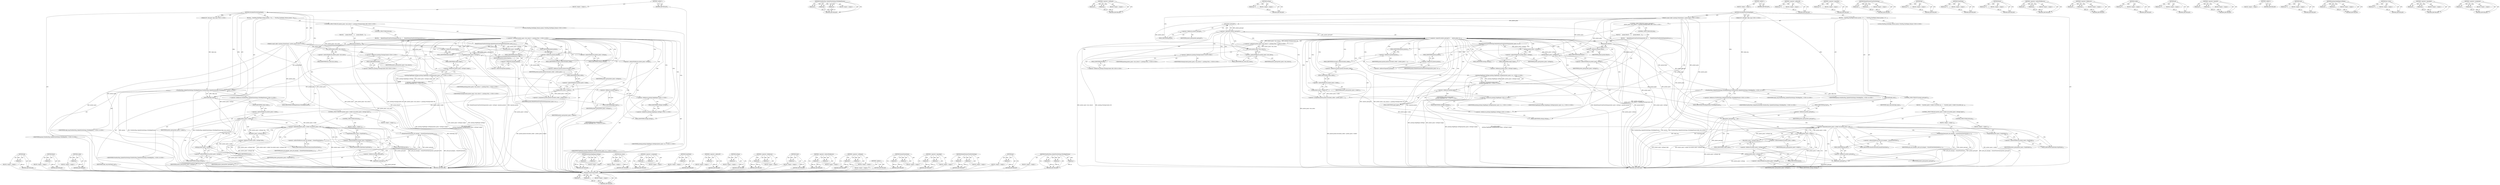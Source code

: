 digraph "&lt;operator&gt;.assignment" {
vulnerable_192 [label=<(METHOD,dpi)>];
vulnerable_193 [label=<(PARAM,p1)>];
vulnerable_194 [label=<(BLOCK,&lt;empty&gt;,&lt;empty&gt;)>];
vulnerable_195 [label=<(METHOD_RETURN,ANY)>];
vulnerable_146 [label=<(METHOD,Reset)>];
vulnerable_147 [label=<(PARAM,p1)>];
vulnerable_148 [label=<(BLOCK,&lt;empty&gt;,&lt;empty&gt;)>];
vulnerable_149 [label=<(METHOD_RETURN,ANY)>];
vulnerable_168 [label=<(METHOD,cookie)>];
vulnerable_169 [label=<(PARAM,p1)>];
vulnerable_170 [label=<(BLOCK,&lt;empty&gt;,&lt;empty&gt;)>];
vulnerable_171 [label=<(METHOD_RETURN,ANY)>];
vulnerable_6 [label=<(METHOD,&lt;global&gt;)<SUB>1</SUB>>];
vulnerable_7 [label=<(BLOCK,&lt;empty&gt;,&lt;empty&gt;)<SUB>1</SUB>>];
vulnerable_8 [label=<(METHOD,OnUpdatePrintSettingsReply)<SUB>1</SUB>>];
vulnerable_9 [label="<(PARAM,scoped_refptr&lt;printing::PrinterQuery&gt; printer_query)<SUB>2</SUB>>"];
vulnerable_10 [label="<(PARAM,IPC::Message* reply_msg)<SUB>3</SUB>>"];
vulnerable_11 [label=<(BLOCK,{
   PrintMsg_PrintPages_Params params;
  if (p...,{
   PrintMsg_PrintPages_Params params;
  if (p...)<SUB>3</SUB>>];
vulnerable_12 [label="<(LOCAL,PrintMsg_PrintPages_Params params: PrintMsg_PrintPages_Params)<SUB>4</SUB>>"];
vulnerable_13 [label="<(CONTROL_STRUCTURE,IF,if (printer_query-&gt;last_status() != printing::PrintingContext::OK))<SUB>5</SUB>>"];
vulnerable_14 [label="<(&lt;operator&gt;.notEquals,printer_query-&gt;last_status() != printing::Print...)<SUB>5</SUB>>"];
vulnerable_15 [label=<(last_status,printer_query-&gt;last_status())<SUB>5</SUB>>];
vulnerable_16 [label=<(&lt;operator&gt;.indirectFieldAccess,printer_query-&gt;last_status)<SUB>5</SUB>>];
vulnerable_17 [label=<(IDENTIFIER,printer_query,printer_query-&gt;last_status())<SUB>5</SUB>>];
vulnerable_18 [label=<(FIELD_IDENTIFIER,last_status,last_status)<SUB>5</SUB>>];
vulnerable_19 [label="<(&lt;operator&gt;.fieldAccess,printing::PrintingContext::OK)<SUB>5</SUB>>"];
vulnerable_20 [label="<(&lt;operator&gt;.fieldAccess,printing::PrintingContext)<SUB>5</SUB>>"];
vulnerable_21 [label="<(IDENTIFIER,printing,printer_query-&gt;last_status() != printing::Print...)<SUB>5</SUB>>"];
vulnerable_22 [label="<(IDENTIFIER,PrintingContext,printer_query-&gt;last_status() != printing::Print...)<SUB>5</SUB>>"];
vulnerable_23 [label=<(FIELD_IDENTIFIER,OK,OK)<SUB>5</SUB>>];
vulnerable_24 [label=<(BLOCK,{
     params.Reset();
   },{
     params.Reset();
   })<SUB>5</SUB>>];
vulnerable_25 [label=<(Reset,params.Reset())<SUB>6</SUB>>];
vulnerable_26 [label=<(&lt;operator&gt;.fieldAccess,params.Reset)<SUB>6</SUB>>];
vulnerable_27 [label=<(IDENTIFIER,params,params.Reset())<SUB>6</SUB>>];
vulnerable_28 [label=<(FIELD_IDENTIFIER,Reset,Reset)<SUB>6</SUB>>];
vulnerable_29 [label=<(CONTROL_STRUCTURE,ELSE,else)<SUB>7</SUB>>];
vulnerable_30 [label=<(BLOCK,{
     RenderParamsFromPrintSettings(printer_qu...,{
     RenderParamsFromPrintSettings(printer_qu...)<SUB>7</SUB>>];
vulnerable_31 [label=<(RenderParamsFromPrintSettings,RenderParamsFromPrintSettings(printer_query-&gt;se...)<SUB>8</SUB>>];
vulnerable_32 [label=<(settings,printer_query-&gt;settings())<SUB>8</SUB>>];
vulnerable_33 [label=<(&lt;operator&gt;.indirectFieldAccess,printer_query-&gt;settings)<SUB>8</SUB>>];
vulnerable_34 [label=<(IDENTIFIER,printer_query,printer_query-&gt;settings())<SUB>8</SUB>>];
vulnerable_35 [label=<(FIELD_IDENTIFIER,settings,settings)<SUB>8</SUB>>];
vulnerable_36 [label=<(&lt;operator&gt;.addressOf,&amp;params.params)<SUB>8</SUB>>];
vulnerable_37 [label=<(&lt;operator&gt;.fieldAccess,params.params)<SUB>8</SUB>>];
vulnerable_38 [label=<(IDENTIFIER,params,RenderParamsFromPrintSettings(printer_query-&gt;se...)<SUB>8</SUB>>];
vulnerable_39 [label=<(FIELD_IDENTIFIER,params,params)<SUB>8</SUB>>];
vulnerable_40 [label=<(&lt;operator&gt;.assignment,params.params.document_cookie = printer_query-&gt;...)<SUB>9</SUB>>];
vulnerable_41 [label=<(&lt;operator&gt;.fieldAccess,params.params.document_cookie)<SUB>9</SUB>>];
vulnerable_42 [label=<(&lt;operator&gt;.fieldAccess,params.params)<SUB>9</SUB>>];
vulnerable_43 [label=<(IDENTIFIER,params,params.params.document_cookie = printer_query-&gt;...)<SUB>9</SUB>>];
vulnerable_44 [label=<(FIELD_IDENTIFIER,params,params)<SUB>9</SUB>>];
vulnerable_45 [label=<(FIELD_IDENTIFIER,document_cookie,document_cookie)<SUB>9</SUB>>];
vulnerable_46 [label=<(cookie,printer_query-&gt;cookie())<SUB>9</SUB>>];
vulnerable_47 [label=<(&lt;operator&gt;.indirectFieldAccess,printer_query-&gt;cookie)<SUB>9</SUB>>];
vulnerable_48 [label=<(IDENTIFIER,printer_query,printer_query-&gt;cookie())<SUB>9</SUB>>];
vulnerable_49 [label=<(FIELD_IDENTIFIER,cookie,cookie)<SUB>9</SUB>>];
vulnerable_50 [label="<(&lt;operator&gt;.assignment,params.pages =
        printing::PageRange::Get...)<SUB>10</SUB>>"];
vulnerable_51 [label=<(&lt;operator&gt;.fieldAccess,params.pages)<SUB>10</SUB>>];
vulnerable_52 [label="<(IDENTIFIER,params,params.pages =
        printing::PageRange::Get...)<SUB>10</SUB>>"];
vulnerable_53 [label=<(FIELD_IDENTIFIER,pages,pages)<SUB>10</SUB>>];
vulnerable_54 [label="<(printing.PageRange.GetPages,printing::PageRange::GetPages(printer_query-&gt;se...)<SUB>11</SUB>>"];
vulnerable_55 [label="<(&lt;operator&gt;.fieldAccess,printing::PageRange::GetPages)<SUB>11</SUB>>"];
vulnerable_56 [label="<(&lt;operator&gt;.fieldAccess,printing::PageRange)<SUB>11</SUB>>"];
vulnerable_57 [label="<(IDENTIFIER,printing,printing::PageRange::GetPages(printer_query-&gt;se...)<SUB>11</SUB>>"];
vulnerable_58 [label="<(IDENTIFIER,PageRange,printing::PageRange::GetPages(printer_query-&gt;se...)<SUB>11</SUB>>"];
vulnerable_59 [label=<(FIELD_IDENTIFIER,GetPages,GetPages)<SUB>11</SUB>>];
vulnerable_60 [label=<(&lt;operator&gt;.fieldAccess,printer_query-&gt;settings().ranges)<SUB>11</SUB>>];
vulnerable_61 [label=<(settings,printer_query-&gt;settings())<SUB>11</SUB>>];
vulnerable_62 [label=<(&lt;operator&gt;.indirectFieldAccess,printer_query-&gt;settings)<SUB>11</SUB>>];
vulnerable_63 [label=<(IDENTIFIER,printer_query,printer_query-&gt;settings())<SUB>11</SUB>>];
vulnerable_64 [label=<(FIELD_IDENTIFIER,settings,settings)<SUB>11</SUB>>];
vulnerable_65 [label=<(FIELD_IDENTIFIER,ranges,ranges)<SUB>11</SUB>>];
vulnerable_66 [label="<(PrintHostMsg_UpdatePrintSettings.WriteReplyParams,PrintHostMsg_UpdatePrintSettings::WriteReplyPar...)<SUB>13</SUB>>"];
vulnerable_67 [label="<(&lt;operator&gt;.fieldAccess,PrintHostMsg_UpdatePrintSettings::WriteReplyParams)<SUB>13</SUB>>"];
vulnerable_68 [label="<(IDENTIFIER,PrintHostMsg_UpdatePrintSettings,PrintHostMsg_UpdatePrintSettings::WriteReplyPar...)<SUB>13</SUB>>"];
vulnerable_69 [label=<(FIELD_IDENTIFIER,WriteReplyParams,WriteReplyParams)<SUB>13</SUB>>];
vulnerable_70 [label="<(IDENTIFIER,reply_msg,PrintHostMsg_UpdatePrintSettings::WriteReplyPar...)<SUB>13</SUB>>"];
vulnerable_71 [label="<(IDENTIFIER,params,PrintHostMsg_UpdatePrintSettings::WriteReplyPar...)<SUB>13</SUB>>"];
vulnerable_72 [label=<(Send,Send(reply_msg))<SUB>14</SUB>>];
vulnerable_73 [label=<(IDENTIFIER,reply_msg,Send(reply_msg))<SUB>14</SUB>>];
vulnerable_74 [label=<(CONTROL_STRUCTURE,IF,if (printer_query-&gt;cookie() &amp;&amp; printer_query-&gt;settings().dpi()))<SUB>15</SUB>>];
vulnerable_75 [label=<(&lt;operator&gt;.logicalAnd,printer_query-&gt;cookie() &amp;&amp; printer_query-&gt;setti...)<SUB>15</SUB>>];
vulnerable_76 [label=<(cookie,printer_query-&gt;cookie())<SUB>15</SUB>>];
vulnerable_77 [label=<(&lt;operator&gt;.indirectFieldAccess,printer_query-&gt;cookie)<SUB>15</SUB>>];
vulnerable_78 [label=<(IDENTIFIER,printer_query,printer_query-&gt;cookie())<SUB>15</SUB>>];
vulnerable_79 [label=<(FIELD_IDENTIFIER,cookie,cookie)<SUB>15</SUB>>];
vulnerable_80 [label=<(dpi,printer_query-&gt;settings().dpi())<SUB>15</SUB>>];
vulnerable_81 [label=<(&lt;operator&gt;.fieldAccess,printer_query-&gt;settings().dpi)<SUB>15</SUB>>];
vulnerable_82 [label=<(settings,printer_query-&gt;settings())<SUB>15</SUB>>];
vulnerable_83 [label=<(&lt;operator&gt;.indirectFieldAccess,printer_query-&gt;settings)<SUB>15</SUB>>];
vulnerable_84 [label=<(IDENTIFIER,printer_query,printer_query-&gt;settings())<SUB>15</SUB>>];
vulnerable_85 [label=<(FIELD_IDENTIFIER,settings,settings)<SUB>15</SUB>>];
vulnerable_86 [label=<(FIELD_IDENTIFIER,dpi,dpi)<SUB>15</SUB>>];
vulnerable_87 [label=<(BLOCK,&lt;empty&gt;,&lt;empty&gt;)<SUB>16</SUB>>];
vulnerable_88 [label=<(QueuePrinterQuery,print_job_manager_-&gt;QueuePrinterQuery(printer_q...)<SUB>16</SUB>>];
vulnerable_89 [label=<(&lt;operator&gt;.indirectFieldAccess,print_job_manager_-&gt;QueuePrinterQuery)<SUB>16</SUB>>];
vulnerable_90 [label=<(IDENTIFIER,print_job_manager_,print_job_manager_-&gt;QueuePrinterQuery(printer_q...)<SUB>16</SUB>>];
vulnerable_91 [label=<(FIELD_IDENTIFIER,QueuePrinterQuery,QueuePrinterQuery)<SUB>16</SUB>>];
vulnerable_92 [label=<(get,printer_query.get())<SUB>16</SUB>>];
vulnerable_93 [label=<(&lt;operator&gt;.fieldAccess,printer_query.get)<SUB>16</SUB>>];
vulnerable_94 [label=<(IDENTIFIER,printer_query,printer_query.get())<SUB>16</SUB>>];
vulnerable_95 [label=<(FIELD_IDENTIFIER,get,get)<SUB>16</SUB>>];
vulnerable_96 [label=<(CONTROL_STRUCTURE,ELSE,else)<SUB>18</SUB>>];
vulnerable_97 [label=<(BLOCK,&lt;empty&gt;,&lt;empty&gt;)<SUB>18</SUB>>];
vulnerable_98 [label=<(StopWorker,printer_query-&gt;StopWorker())<SUB>18</SUB>>];
vulnerable_99 [label=<(&lt;operator&gt;.indirectFieldAccess,printer_query-&gt;StopWorker)<SUB>18</SUB>>];
vulnerable_100 [label=<(IDENTIFIER,printer_query,printer_query-&gt;StopWorker())<SUB>18</SUB>>];
vulnerable_101 [label=<(FIELD_IDENTIFIER,StopWorker,StopWorker)<SUB>18</SUB>>];
vulnerable_102 [label=<(METHOD_RETURN,void)<SUB>1</SUB>>];
vulnerable_104 [label=<(METHOD_RETURN,ANY)<SUB>1</SUB>>];
vulnerable_172 [label=<(METHOD,printing.PageRange.GetPages)>];
vulnerable_173 [label=<(PARAM,p1)>];
vulnerable_174 [label=<(PARAM,p2)>];
vulnerable_175 [label=<(BLOCK,&lt;empty&gt;,&lt;empty&gt;)>];
vulnerable_176 [label=<(METHOD_RETURN,ANY)>];
vulnerable_132 [label=<(METHOD,last_status)>];
vulnerable_133 [label=<(PARAM,p1)>];
vulnerable_134 [label=<(BLOCK,&lt;empty&gt;,&lt;empty&gt;)>];
vulnerable_135 [label=<(METHOD_RETURN,ANY)>];
vulnerable_163 [label=<(METHOD,&lt;operator&gt;.assignment)>];
vulnerable_164 [label=<(PARAM,p1)>];
vulnerable_165 [label=<(PARAM,p2)>];
vulnerable_166 [label=<(BLOCK,&lt;empty&gt;,&lt;empty&gt;)>];
vulnerable_167 [label=<(METHOD_RETURN,ANY)>];
vulnerable_205 [label=<(METHOD,StopWorker)>];
vulnerable_206 [label=<(PARAM,p1)>];
vulnerable_207 [label=<(BLOCK,&lt;empty&gt;,&lt;empty&gt;)>];
vulnerable_208 [label=<(METHOD_RETURN,ANY)>];
vulnerable_159 [label=<(METHOD,&lt;operator&gt;.addressOf)>];
vulnerable_160 [label=<(PARAM,p1)>];
vulnerable_161 [label=<(BLOCK,&lt;empty&gt;,&lt;empty&gt;)>];
vulnerable_162 [label=<(METHOD_RETURN,ANY)>];
vulnerable_155 [label=<(METHOD,settings)>];
vulnerable_156 [label=<(PARAM,p1)>];
vulnerable_157 [label=<(BLOCK,&lt;empty&gt;,&lt;empty&gt;)>];
vulnerable_158 [label=<(METHOD_RETURN,ANY)>];
vulnerable_141 [label=<(METHOD,&lt;operator&gt;.fieldAccess)>];
vulnerable_142 [label=<(PARAM,p1)>];
vulnerable_143 [label=<(PARAM,p2)>];
vulnerable_144 [label=<(BLOCK,&lt;empty&gt;,&lt;empty&gt;)>];
vulnerable_145 [label=<(METHOD_RETURN,ANY)>];
vulnerable_183 [label=<(METHOD,Send)>];
vulnerable_184 [label=<(PARAM,p1)>];
vulnerable_185 [label=<(BLOCK,&lt;empty&gt;,&lt;empty&gt;)>];
vulnerable_186 [label=<(METHOD_RETURN,ANY)>];
vulnerable_136 [label=<(METHOD,&lt;operator&gt;.indirectFieldAccess)>];
vulnerable_137 [label=<(PARAM,p1)>];
vulnerable_138 [label=<(PARAM,p2)>];
vulnerable_139 [label=<(BLOCK,&lt;empty&gt;,&lt;empty&gt;)>];
vulnerable_140 [label=<(METHOD_RETURN,ANY)>];
vulnerable_127 [label=<(METHOD,&lt;operator&gt;.notEquals)>];
vulnerable_128 [label=<(PARAM,p1)>];
vulnerable_129 [label=<(PARAM,p2)>];
vulnerable_130 [label=<(BLOCK,&lt;empty&gt;,&lt;empty&gt;)>];
vulnerable_131 [label=<(METHOD_RETURN,ANY)>];
vulnerable_121 [label=<(METHOD,&lt;global&gt;)<SUB>1</SUB>>];
vulnerable_122 [label=<(BLOCK,&lt;empty&gt;,&lt;empty&gt;)>];
vulnerable_123 [label=<(METHOD_RETURN,ANY)>];
vulnerable_196 [label=<(METHOD,QueuePrinterQuery)>];
vulnerable_197 [label=<(PARAM,p1)>];
vulnerable_198 [label=<(PARAM,p2)>];
vulnerable_199 [label=<(BLOCK,&lt;empty&gt;,&lt;empty&gt;)>];
vulnerable_200 [label=<(METHOD_RETURN,ANY)>];
vulnerable_187 [label=<(METHOD,&lt;operator&gt;.logicalAnd)>];
vulnerable_188 [label=<(PARAM,p1)>];
vulnerable_189 [label=<(PARAM,p2)>];
vulnerable_190 [label=<(BLOCK,&lt;empty&gt;,&lt;empty&gt;)>];
vulnerable_191 [label=<(METHOD_RETURN,ANY)>];
vulnerable_150 [label=<(METHOD,RenderParamsFromPrintSettings)>];
vulnerable_151 [label=<(PARAM,p1)>];
vulnerable_152 [label=<(PARAM,p2)>];
vulnerable_153 [label=<(BLOCK,&lt;empty&gt;,&lt;empty&gt;)>];
vulnerable_154 [label=<(METHOD_RETURN,ANY)>];
vulnerable_201 [label=<(METHOD,get)>];
vulnerable_202 [label=<(PARAM,p1)>];
vulnerable_203 [label=<(BLOCK,&lt;empty&gt;,&lt;empty&gt;)>];
vulnerable_204 [label=<(METHOD_RETURN,ANY)>];
vulnerable_177 [label=<(METHOD,PrintHostMsg_UpdatePrintSettings.WriteReplyParams)>];
vulnerable_178 [label=<(PARAM,p1)>];
vulnerable_179 [label=<(PARAM,p2)>];
vulnerable_180 [label=<(PARAM,p3)>];
vulnerable_181 [label=<(BLOCK,&lt;empty&gt;,&lt;empty&gt;)>];
vulnerable_182 [label=<(METHOD_RETURN,ANY)>];
fixed_221 [label=<(METHOD,QueuePrinterQuery)>];
fixed_222 [label=<(PARAM,p1)>];
fixed_223 [label=<(PARAM,p2)>];
fixed_224 [label=<(BLOCK,&lt;empty&gt;,&lt;empty&gt;)>];
fixed_225 [label=<(METHOD_RETURN,ANY)>];
fixed_202 [label=<(METHOD,PrintHostMsg_UpdatePrintSettings.WriteReplyParams)>];
fixed_203 [label=<(PARAM,p1)>];
fixed_204 [label=<(PARAM,p2)>];
fixed_205 [label=<(PARAM,p3)>];
fixed_206 [label=<(BLOCK,&lt;empty&gt;,&lt;empty&gt;)>];
fixed_207 [label=<(METHOD_RETURN,ANY)>];
fixed_157 [label=<(METHOD,&lt;operator&gt;.notEquals)>];
fixed_158 [label=<(PARAM,p1)>];
fixed_159 [label=<(PARAM,p2)>];
fixed_160 [label=<(BLOCK,&lt;empty&gt;,&lt;empty&gt;)>];
fixed_161 [label=<(METHOD_RETURN,ANY)>];
fixed_180 [label=<(METHOD,settings)>];
fixed_181 [label=<(PARAM,p1)>];
fixed_182 [label=<(BLOCK,&lt;empty&gt;,&lt;empty&gt;)>];
fixed_183 [label=<(METHOD_RETURN,ANY)>];
fixed_6 [label=<(METHOD,&lt;global&gt;)<SUB>1</SUB>>];
fixed_7 [label=<(BLOCK,&lt;empty&gt;,&lt;empty&gt;)<SUB>1</SUB>>];
fixed_8 [label=<(METHOD,OnUpdatePrintSettingsReply)<SUB>1</SUB>>];
fixed_9 [label="<(PARAM,scoped_refptr&lt;printing::PrinterQuery&gt; printer_query)<SUB>2</SUB>>"];
fixed_10 [label="<(PARAM,IPC::Message* reply_msg)<SUB>3</SUB>>"];
fixed_11 [label=<(BLOCK,{
   PrintMsg_PrintPages_Params params;
  if (!...,{
   PrintMsg_PrintPages_Params params;
  if (!...)<SUB>3</SUB>>];
fixed_12 [label="<(LOCAL,PrintMsg_PrintPages_Params params: PrintMsg_PrintPages_Params)<SUB>4</SUB>>"];
fixed_13 [label="<(CONTROL_STRUCTURE,IF,if (!printer_query.get() ||
      printer_query-&gt;last_status() != printing::PrintingContext::OK))<SUB>5</SUB>>"];
fixed_14 [label=<(&lt;operator&gt;.logicalOr,!printer_query.get() ||
      printer_query-&gt;la...)<SUB>5</SUB>>];
fixed_15 [label=<(&lt;operator&gt;.logicalNot,!printer_query.get())<SUB>5</SUB>>];
fixed_16 [label=<(get,printer_query.get())<SUB>5</SUB>>];
fixed_17 [label=<(&lt;operator&gt;.fieldAccess,printer_query.get)<SUB>5</SUB>>];
fixed_18 [label=<(IDENTIFIER,printer_query,printer_query.get())<SUB>5</SUB>>];
fixed_19 [label=<(FIELD_IDENTIFIER,get,get)<SUB>5</SUB>>];
fixed_20 [label="<(&lt;operator&gt;.notEquals,printer_query-&gt;last_status() != printing::Print...)<SUB>6</SUB>>"];
fixed_21 [label=<(last_status,printer_query-&gt;last_status())<SUB>6</SUB>>];
fixed_22 [label=<(&lt;operator&gt;.indirectFieldAccess,printer_query-&gt;last_status)<SUB>6</SUB>>];
fixed_23 [label=<(IDENTIFIER,printer_query,printer_query-&gt;last_status())<SUB>6</SUB>>];
fixed_24 [label=<(FIELD_IDENTIFIER,last_status,last_status)<SUB>6</SUB>>];
fixed_25 [label="<(&lt;operator&gt;.fieldAccess,printing::PrintingContext::OK)<SUB>6</SUB>>"];
fixed_26 [label="<(&lt;operator&gt;.fieldAccess,printing::PrintingContext)<SUB>6</SUB>>"];
fixed_27 [label="<(IDENTIFIER,printing,printer_query-&gt;last_status() != printing::Print...)<SUB>6</SUB>>"];
fixed_28 [label="<(IDENTIFIER,PrintingContext,printer_query-&gt;last_status() != printing::Print...)<SUB>6</SUB>>"];
fixed_29 [label=<(FIELD_IDENTIFIER,OK,OK)<SUB>6</SUB>>];
fixed_30 [label=<(BLOCK,{
     params.Reset();
   },{
     params.Reset();
   })<SUB>6</SUB>>];
fixed_31 [label=<(Reset,params.Reset())<SUB>7</SUB>>];
fixed_32 [label=<(&lt;operator&gt;.fieldAccess,params.Reset)<SUB>7</SUB>>];
fixed_33 [label=<(IDENTIFIER,params,params.Reset())<SUB>7</SUB>>];
fixed_34 [label=<(FIELD_IDENTIFIER,Reset,Reset)<SUB>7</SUB>>];
fixed_35 [label=<(CONTROL_STRUCTURE,ELSE,else)<SUB>8</SUB>>];
fixed_36 [label=<(BLOCK,{
     RenderParamsFromPrintSettings(printer_qu...,{
     RenderParamsFromPrintSettings(printer_qu...)<SUB>8</SUB>>];
fixed_37 [label=<(RenderParamsFromPrintSettings,RenderParamsFromPrintSettings(printer_query-&gt;se...)<SUB>9</SUB>>];
fixed_38 [label=<(settings,printer_query-&gt;settings())<SUB>9</SUB>>];
fixed_39 [label=<(&lt;operator&gt;.indirectFieldAccess,printer_query-&gt;settings)<SUB>9</SUB>>];
fixed_40 [label=<(IDENTIFIER,printer_query,printer_query-&gt;settings())<SUB>9</SUB>>];
fixed_41 [label=<(FIELD_IDENTIFIER,settings,settings)<SUB>9</SUB>>];
fixed_42 [label=<(&lt;operator&gt;.addressOf,&amp;params.params)<SUB>9</SUB>>];
fixed_43 [label=<(&lt;operator&gt;.fieldAccess,params.params)<SUB>9</SUB>>];
fixed_44 [label=<(IDENTIFIER,params,RenderParamsFromPrintSettings(printer_query-&gt;se...)<SUB>9</SUB>>];
fixed_45 [label=<(FIELD_IDENTIFIER,params,params)<SUB>9</SUB>>];
fixed_46 [label=<(&lt;operator&gt;.assignment,params.params.document_cookie = printer_query-&gt;...)<SUB>10</SUB>>];
fixed_47 [label=<(&lt;operator&gt;.fieldAccess,params.params.document_cookie)<SUB>10</SUB>>];
fixed_48 [label=<(&lt;operator&gt;.fieldAccess,params.params)<SUB>10</SUB>>];
fixed_49 [label=<(IDENTIFIER,params,params.params.document_cookie = printer_query-&gt;...)<SUB>10</SUB>>];
fixed_50 [label=<(FIELD_IDENTIFIER,params,params)<SUB>10</SUB>>];
fixed_51 [label=<(FIELD_IDENTIFIER,document_cookie,document_cookie)<SUB>10</SUB>>];
fixed_52 [label=<(cookie,printer_query-&gt;cookie())<SUB>10</SUB>>];
fixed_53 [label=<(&lt;operator&gt;.indirectFieldAccess,printer_query-&gt;cookie)<SUB>10</SUB>>];
fixed_54 [label=<(IDENTIFIER,printer_query,printer_query-&gt;cookie())<SUB>10</SUB>>];
fixed_55 [label=<(FIELD_IDENTIFIER,cookie,cookie)<SUB>10</SUB>>];
fixed_56 [label="<(&lt;operator&gt;.assignment,params.pages =
        printing::PageRange::Get...)<SUB>11</SUB>>"];
fixed_57 [label=<(&lt;operator&gt;.fieldAccess,params.pages)<SUB>11</SUB>>];
fixed_58 [label="<(IDENTIFIER,params,params.pages =
        printing::PageRange::Get...)<SUB>11</SUB>>"];
fixed_59 [label=<(FIELD_IDENTIFIER,pages,pages)<SUB>11</SUB>>];
fixed_60 [label="<(printing.PageRange.GetPages,printing::PageRange::GetPages(printer_query-&gt;se...)<SUB>12</SUB>>"];
fixed_61 [label="<(&lt;operator&gt;.fieldAccess,printing::PageRange::GetPages)<SUB>12</SUB>>"];
fixed_62 [label="<(&lt;operator&gt;.fieldAccess,printing::PageRange)<SUB>12</SUB>>"];
fixed_63 [label="<(IDENTIFIER,printing,printing::PageRange::GetPages(printer_query-&gt;se...)<SUB>12</SUB>>"];
fixed_64 [label="<(IDENTIFIER,PageRange,printing::PageRange::GetPages(printer_query-&gt;se...)<SUB>12</SUB>>"];
fixed_65 [label=<(FIELD_IDENTIFIER,GetPages,GetPages)<SUB>12</SUB>>];
fixed_66 [label=<(&lt;operator&gt;.fieldAccess,printer_query-&gt;settings().ranges)<SUB>12</SUB>>];
fixed_67 [label=<(settings,printer_query-&gt;settings())<SUB>12</SUB>>];
fixed_68 [label=<(&lt;operator&gt;.indirectFieldAccess,printer_query-&gt;settings)<SUB>12</SUB>>];
fixed_69 [label=<(IDENTIFIER,printer_query,printer_query-&gt;settings())<SUB>12</SUB>>];
fixed_70 [label=<(FIELD_IDENTIFIER,settings,settings)<SUB>12</SUB>>];
fixed_71 [label=<(FIELD_IDENTIFIER,ranges,ranges)<SUB>12</SUB>>];
fixed_72 [label="<(PrintHostMsg_UpdatePrintSettings.WriteReplyParams,PrintHostMsg_UpdatePrintSettings::WriteReplyPar...)<SUB>14</SUB>>"];
fixed_73 [label="<(&lt;operator&gt;.fieldAccess,PrintHostMsg_UpdatePrintSettings::WriteReplyParams)<SUB>14</SUB>>"];
fixed_74 [label="<(IDENTIFIER,PrintHostMsg_UpdatePrintSettings,PrintHostMsg_UpdatePrintSettings::WriteReplyPar...)<SUB>14</SUB>>"];
fixed_75 [label=<(FIELD_IDENTIFIER,WriteReplyParams,WriteReplyParams)<SUB>14</SUB>>];
fixed_76 [label="<(IDENTIFIER,reply_msg,PrintHostMsg_UpdatePrintSettings::WriteReplyPar...)<SUB>14</SUB>>"];
fixed_77 [label="<(IDENTIFIER,params,PrintHostMsg_UpdatePrintSettings::WriteReplyPar...)<SUB>14</SUB>>"];
fixed_78 [label=<(Send,Send(reply_msg))<SUB>15</SUB>>];
fixed_79 [label=<(IDENTIFIER,reply_msg,Send(reply_msg))<SUB>15</SUB>>];
fixed_80 [label=<(CONTROL_STRUCTURE,IF,if (printer_query.get()))<SUB>16</SUB>>];
fixed_81 [label=<(get,printer_query.get())<SUB>16</SUB>>];
fixed_82 [label=<(&lt;operator&gt;.fieldAccess,printer_query.get)<SUB>16</SUB>>];
fixed_83 [label=<(IDENTIFIER,printer_query,printer_query.get())<SUB>16</SUB>>];
fixed_84 [label=<(FIELD_IDENTIFIER,get,get)<SUB>16</SUB>>];
fixed_85 [label=<(BLOCK,{
    if (printer_query-&gt;cookie() &amp;&amp; printer_qu...,{
    if (printer_query-&gt;cookie() &amp;&amp; printer_qu...)<SUB>16</SUB>>];
fixed_86 [label=<(CONTROL_STRUCTURE,IF,if (printer_query-&gt;cookie() &amp;&amp; printer_query-&gt;settings().dpi()))<SUB>17</SUB>>];
fixed_87 [label=<(&lt;operator&gt;.logicalAnd,printer_query-&gt;cookie() &amp;&amp; printer_query-&gt;setti...)<SUB>17</SUB>>];
fixed_88 [label=<(cookie,printer_query-&gt;cookie())<SUB>17</SUB>>];
fixed_89 [label=<(&lt;operator&gt;.indirectFieldAccess,printer_query-&gt;cookie)<SUB>17</SUB>>];
fixed_90 [label=<(IDENTIFIER,printer_query,printer_query-&gt;cookie())<SUB>17</SUB>>];
fixed_91 [label=<(FIELD_IDENTIFIER,cookie,cookie)<SUB>17</SUB>>];
fixed_92 [label=<(dpi,printer_query-&gt;settings().dpi())<SUB>17</SUB>>];
fixed_93 [label=<(&lt;operator&gt;.fieldAccess,printer_query-&gt;settings().dpi)<SUB>17</SUB>>];
fixed_94 [label=<(settings,printer_query-&gt;settings())<SUB>17</SUB>>];
fixed_95 [label=<(&lt;operator&gt;.indirectFieldAccess,printer_query-&gt;settings)<SUB>17</SUB>>];
fixed_96 [label=<(IDENTIFIER,printer_query,printer_query-&gt;settings())<SUB>17</SUB>>];
fixed_97 [label=<(FIELD_IDENTIFIER,settings,settings)<SUB>17</SUB>>];
fixed_98 [label=<(FIELD_IDENTIFIER,dpi,dpi)<SUB>17</SUB>>];
fixed_99 [label=<(BLOCK,&lt;empty&gt;,&lt;empty&gt;)<SUB>18</SUB>>];
fixed_100 [label=<(QueuePrinterQuery,print_job_manager_-&gt;QueuePrinterQuery(printer_q...)<SUB>18</SUB>>];
fixed_101 [label=<(&lt;operator&gt;.indirectFieldAccess,print_job_manager_-&gt;QueuePrinterQuery)<SUB>18</SUB>>];
fixed_102 [label=<(IDENTIFIER,print_job_manager_,print_job_manager_-&gt;QueuePrinterQuery(printer_q...)<SUB>18</SUB>>];
fixed_103 [label=<(FIELD_IDENTIFIER,QueuePrinterQuery,QueuePrinterQuery)<SUB>18</SUB>>];
fixed_104 [label=<(get,printer_query.get())<SUB>18</SUB>>];
fixed_105 [label=<(&lt;operator&gt;.fieldAccess,printer_query.get)<SUB>18</SUB>>];
fixed_106 [label=<(IDENTIFIER,printer_query,printer_query.get())<SUB>18</SUB>>];
fixed_107 [label=<(FIELD_IDENTIFIER,get,get)<SUB>18</SUB>>];
fixed_108 [label=<(CONTROL_STRUCTURE,ELSE,else)<SUB>20</SUB>>];
fixed_109 [label=<(BLOCK,&lt;empty&gt;,&lt;empty&gt;)<SUB>20</SUB>>];
fixed_110 [label=<(StopWorker,printer_query-&gt;StopWorker())<SUB>20</SUB>>];
fixed_111 [label=<(&lt;operator&gt;.indirectFieldAccess,printer_query-&gt;StopWorker)<SUB>20</SUB>>];
fixed_112 [label=<(IDENTIFIER,printer_query,printer_query-&gt;StopWorker())<SUB>20</SUB>>];
fixed_113 [label=<(FIELD_IDENTIFIER,StopWorker,StopWorker)<SUB>20</SUB>>];
fixed_114 [label=<(METHOD_RETURN,void)<SUB>1</SUB>>];
fixed_116 [label=<(METHOD_RETURN,ANY)<SUB>1</SUB>>];
fixed_184 [label=<(METHOD,&lt;operator&gt;.addressOf)>];
fixed_185 [label=<(PARAM,p1)>];
fixed_186 [label=<(BLOCK,&lt;empty&gt;,&lt;empty&gt;)>];
fixed_187 [label=<(METHOD_RETURN,ANY)>];
fixed_144 [label=<(METHOD,&lt;operator&gt;.logicalNot)>];
fixed_145 [label=<(PARAM,p1)>];
fixed_146 [label=<(BLOCK,&lt;empty&gt;,&lt;empty&gt;)>];
fixed_147 [label=<(METHOD_RETURN,ANY)>];
fixed_175 [label=<(METHOD,RenderParamsFromPrintSettings)>];
fixed_176 [label=<(PARAM,p1)>];
fixed_177 [label=<(PARAM,p2)>];
fixed_178 [label=<(BLOCK,&lt;empty&gt;,&lt;empty&gt;)>];
fixed_179 [label=<(METHOD_RETURN,ANY)>];
fixed_217 [label=<(METHOD,dpi)>];
fixed_218 [label=<(PARAM,p1)>];
fixed_219 [label=<(BLOCK,&lt;empty&gt;,&lt;empty&gt;)>];
fixed_220 [label=<(METHOD_RETURN,ANY)>];
fixed_226 [label=<(METHOD,StopWorker)>];
fixed_227 [label=<(PARAM,p1)>];
fixed_228 [label=<(BLOCK,&lt;empty&gt;,&lt;empty&gt;)>];
fixed_229 [label=<(METHOD_RETURN,ANY)>];
fixed_171 [label=<(METHOD,Reset)>];
fixed_172 [label=<(PARAM,p1)>];
fixed_173 [label=<(BLOCK,&lt;empty&gt;,&lt;empty&gt;)>];
fixed_174 [label=<(METHOD_RETURN,ANY)>];
fixed_166 [label=<(METHOD,&lt;operator&gt;.indirectFieldAccess)>];
fixed_167 [label=<(PARAM,p1)>];
fixed_168 [label=<(PARAM,p2)>];
fixed_169 [label=<(BLOCK,&lt;empty&gt;,&lt;empty&gt;)>];
fixed_170 [label=<(METHOD_RETURN,ANY)>];
fixed_152 [label=<(METHOD,&lt;operator&gt;.fieldAccess)>];
fixed_153 [label=<(PARAM,p1)>];
fixed_154 [label=<(PARAM,p2)>];
fixed_155 [label=<(BLOCK,&lt;empty&gt;,&lt;empty&gt;)>];
fixed_156 [label=<(METHOD_RETURN,ANY)>];
fixed_193 [label=<(METHOD,cookie)>];
fixed_194 [label=<(PARAM,p1)>];
fixed_195 [label=<(BLOCK,&lt;empty&gt;,&lt;empty&gt;)>];
fixed_196 [label=<(METHOD_RETURN,ANY)>];
fixed_148 [label=<(METHOD,get)>];
fixed_149 [label=<(PARAM,p1)>];
fixed_150 [label=<(BLOCK,&lt;empty&gt;,&lt;empty&gt;)>];
fixed_151 [label=<(METHOD_RETURN,ANY)>];
fixed_139 [label=<(METHOD,&lt;operator&gt;.logicalOr)>];
fixed_140 [label=<(PARAM,p1)>];
fixed_141 [label=<(PARAM,p2)>];
fixed_142 [label=<(BLOCK,&lt;empty&gt;,&lt;empty&gt;)>];
fixed_143 [label=<(METHOD_RETURN,ANY)>];
fixed_133 [label=<(METHOD,&lt;global&gt;)<SUB>1</SUB>>];
fixed_134 [label=<(BLOCK,&lt;empty&gt;,&lt;empty&gt;)>];
fixed_135 [label=<(METHOD_RETURN,ANY)>];
fixed_208 [label=<(METHOD,Send)>];
fixed_209 [label=<(PARAM,p1)>];
fixed_210 [label=<(BLOCK,&lt;empty&gt;,&lt;empty&gt;)>];
fixed_211 [label=<(METHOD_RETURN,ANY)>];
fixed_197 [label=<(METHOD,printing.PageRange.GetPages)>];
fixed_198 [label=<(PARAM,p1)>];
fixed_199 [label=<(PARAM,p2)>];
fixed_200 [label=<(BLOCK,&lt;empty&gt;,&lt;empty&gt;)>];
fixed_201 [label=<(METHOD_RETURN,ANY)>];
fixed_162 [label=<(METHOD,last_status)>];
fixed_163 [label=<(PARAM,p1)>];
fixed_164 [label=<(BLOCK,&lt;empty&gt;,&lt;empty&gt;)>];
fixed_165 [label=<(METHOD_RETURN,ANY)>];
fixed_212 [label=<(METHOD,&lt;operator&gt;.logicalAnd)>];
fixed_213 [label=<(PARAM,p1)>];
fixed_214 [label=<(PARAM,p2)>];
fixed_215 [label=<(BLOCK,&lt;empty&gt;,&lt;empty&gt;)>];
fixed_216 [label=<(METHOD_RETURN,ANY)>];
fixed_188 [label=<(METHOD,&lt;operator&gt;.assignment)>];
fixed_189 [label=<(PARAM,p1)>];
fixed_190 [label=<(PARAM,p2)>];
fixed_191 [label=<(BLOCK,&lt;empty&gt;,&lt;empty&gt;)>];
fixed_192 [label=<(METHOD_RETURN,ANY)>];
vulnerable_192 -> vulnerable_193  [key=0, label="AST: "];
vulnerable_192 -> vulnerable_193  [key=1, label="DDG: "];
vulnerable_192 -> vulnerable_194  [key=0, label="AST: "];
vulnerable_192 -> vulnerable_195  [key=0, label="AST: "];
vulnerable_192 -> vulnerable_195  [key=1, label="CFG: "];
vulnerable_193 -> vulnerable_195  [key=0, label="DDG: p1"];
vulnerable_194 -> fixed_221  [key=0];
vulnerable_195 -> fixed_221  [key=0];
vulnerable_146 -> vulnerable_147  [key=0, label="AST: "];
vulnerable_146 -> vulnerable_147  [key=1, label="DDG: "];
vulnerable_146 -> vulnerable_148  [key=0, label="AST: "];
vulnerable_146 -> vulnerable_149  [key=0, label="AST: "];
vulnerable_146 -> vulnerable_149  [key=1, label="CFG: "];
vulnerable_147 -> vulnerable_149  [key=0, label="DDG: p1"];
vulnerable_148 -> fixed_221  [key=0];
vulnerable_149 -> fixed_221  [key=0];
vulnerable_168 -> vulnerable_169  [key=0, label="AST: "];
vulnerable_168 -> vulnerable_169  [key=1, label="DDG: "];
vulnerable_168 -> vulnerable_170  [key=0, label="AST: "];
vulnerable_168 -> vulnerable_171  [key=0, label="AST: "];
vulnerable_168 -> vulnerable_171  [key=1, label="CFG: "];
vulnerable_169 -> vulnerable_171  [key=0, label="DDG: p1"];
vulnerable_170 -> fixed_221  [key=0];
vulnerable_171 -> fixed_221  [key=0];
vulnerable_6 -> vulnerable_7  [key=0, label="AST: "];
vulnerable_6 -> vulnerable_104  [key=0, label="AST: "];
vulnerable_6 -> vulnerable_104  [key=1, label="CFG: "];
vulnerable_7 -> vulnerable_8  [key=0, label="AST: "];
vulnerable_8 -> vulnerable_9  [key=0, label="AST: "];
vulnerable_8 -> vulnerable_9  [key=1, label="DDG: "];
vulnerable_8 -> vulnerable_10  [key=0, label="AST: "];
vulnerable_8 -> vulnerable_10  [key=1, label="DDG: "];
vulnerable_8 -> vulnerable_11  [key=0, label="AST: "];
vulnerable_8 -> vulnerable_102  [key=0, label="AST: "];
vulnerable_8 -> vulnerable_18  [key=0, label="CFG: "];
vulnerable_8 -> vulnerable_66  [key=0, label="DDG: "];
vulnerable_8 -> vulnerable_72  [key=0, label="DDG: "];
vulnerable_9 -> vulnerable_102  [key=0, label="DDG: printer_query"];
vulnerable_9 -> vulnerable_15  [key=0, label="DDG: printer_query"];
vulnerable_9 -> vulnerable_76  [key=0, label="DDG: printer_query"];
vulnerable_9 -> vulnerable_92  [key=0, label="DDG: printer_query"];
vulnerable_9 -> vulnerable_98  [key=0, label="DDG: printer_query"];
vulnerable_9 -> vulnerable_32  [key=0, label="DDG: printer_query"];
vulnerable_9 -> vulnerable_46  [key=0, label="DDG: printer_query"];
vulnerable_9 -> vulnerable_82  [key=0, label="DDG: printer_query"];
vulnerable_9 -> vulnerable_61  [key=0, label="DDG: printer_query"];
vulnerable_10 -> vulnerable_66  [key=0, label="DDG: reply_msg"];
vulnerable_11 -> vulnerable_12  [key=0, label="AST: "];
vulnerable_11 -> vulnerable_13  [key=0, label="AST: "];
vulnerable_11 -> vulnerable_66  [key=0, label="AST: "];
vulnerable_11 -> vulnerable_72  [key=0, label="AST: "];
vulnerable_11 -> vulnerable_74  [key=0, label="AST: "];
vulnerable_12 -> fixed_221  [key=0];
vulnerable_13 -> vulnerable_14  [key=0, label="AST: "];
vulnerable_13 -> vulnerable_24  [key=0, label="AST: "];
vulnerable_13 -> vulnerable_29  [key=0, label="AST: "];
vulnerable_14 -> vulnerable_15  [key=0, label="AST: "];
vulnerable_14 -> vulnerable_19  [key=0, label="AST: "];
vulnerable_14 -> vulnerable_28  [key=0, label="CFG: "];
vulnerable_14 -> vulnerable_28  [key=1, label="CDG: "];
vulnerable_14 -> vulnerable_35  [key=0, label="CFG: "];
vulnerable_14 -> vulnerable_35  [key=1, label="CDG: "];
vulnerable_14 -> vulnerable_102  [key=0, label="DDG: printer_query-&gt;last_status()"];
vulnerable_14 -> vulnerable_102  [key=1, label="DDG: printing::PrintingContext::OK"];
vulnerable_14 -> vulnerable_102  [key=2, label="DDG: printer_query-&gt;last_status() != printing::PrintingContext::OK"];
vulnerable_14 -> vulnerable_47  [key=0, label="CDG: "];
vulnerable_14 -> vulnerable_32  [key=0, label="CDG: "];
vulnerable_14 -> vulnerable_49  [key=0, label="CDG: "];
vulnerable_14 -> vulnerable_60  [key=0, label="CDG: "];
vulnerable_14 -> vulnerable_26  [key=0, label="CDG: "];
vulnerable_14 -> vulnerable_64  [key=0, label="CDG: "];
vulnerable_14 -> vulnerable_42  [key=0, label="CDG: "];
vulnerable_14 -> vulnerable_51  [key=0, label="CDG: "];
vulnerable_14 -> vulnerable_37  [key=0, label="CDG: "];
vulnerable_14 -> vulnerable_46  [key=0, label="CDG: "];
vulnerable_14 -> vulnerable_25  [key=0, label="CDG: "];
vulnerable_14 -> vulnerable_56  [key=0, label="CDG: "];
vulnerable_14 -> vulnerable_45  [key=0, label="CDG: "];
vulnerable_14 -> vulnerable_40  [key=0, label="CDG: "];
vulnerable_14 -> vulnerable_65  [key=0, label="CDG: "];
vulnerable_14 -> vulnerable_50  [key=0, label="CDG: "];
vulnerable_14 -> vulnerable_59  [key=0, label="CDG: "];
vulnerable_14 -> vulnerable_44  [key=0, label="CDG: "];
vulnerable_14 -> vulnerable_54  [key=0, label="CDG: "];
vulnerable_14 -> vulnerable_33  [key=0, label="CDG: "];
vulnerable_14 -> vulnerable_61  [key=0, label="CDG: "];
vulnerable_14 -> vulnerable_36  [key=0, label="CDG: "];
vulnerable_14 -> vulnerable_53  [key=0, label="CDG: "];
vulnerable_14 -> vulnerable_41  [key=0, label="CDG: "];
vulnerable_14 -> vulnerable_55  [key=0, label="CDG: "];
vulnerable_14 -> vulnerable_62  [key=0, label="CDG: "];
vulnerable_14 -> vulnerable_39  [key=0, label="CDG: "];
vulnerable_14 -> vulnerable_31  [key=0, label="CDG: "];
vulnerable_15 -> vulnerable_16  [key=0, label="AST: "];
vulnerable_15 -> vulnerable_20  [key=0, label="CFG: "];
vulnerable_15 -> vulnerable_102  [key=0, label="DDG: printer_query-&gt;last_status"];
vulnerable_15 -> vulnerable_14  [key=0, label="DDG: printer_query-&gt;last_status"];
vulnerable_16 -> vulnerable_17  [key=0, label="AST: "];
vulnerable_16 -> vulnerable_18  [key=0, label="AST: "];
vulnerable_16 -> vulnerable_15  [key=0, label="CFG: "];
vulnerable_17 -> fixed_221  [key=0];
vulnerable_18 -> vulnerable_16  [key=0, label="CFG: "];
vulnerable_19 -> vulnerable_20  [key=0, label="AST: "];
vulnerable_19 -> vulnerable_23  [key=0, label="AST: "];
vulnerable_19 -> vulnerable_14  [key=0, label="CFG: "];
vulnerable_20 -> vulnerable_21  [key=0, label="AST: "];
vulnerable_20 -> vulnerable_22  [key=0, label="AST: "];
vulnerable_20 -> vulnerable_23  [key=0, label="CFG: "];
vulnerable_21 -> fixed_221  [key=0];
vulnerable_22 -> fixed_221  [key=0];
vulnerable_23 -> vulnerable_19  [key=0, label="CFG: "];
vulnerable_24 -> vulnerable_25  [key=0, label="AST: "];
vulnerable_25 -> vulnerable_26  [key=0, label="AST: "];
vulnerable_25 -> vulnerable_69  [key=0, label="CFG: "];
vulnerable_25 -> vulnerable_102  [key=0, label="DDG: params.Reset()"];
vulnerable_25 -> vulnerable_66  [key=0, label="DDG: params.Reset"];
vulnerable_26 -> vulnerable_27  [key=0, label="AST: "];
vulnerable_26 -> vulnerable_28  [key=0, label="AST: "];
vulnerable_26 -> vulnerable_25  [key=0, label="CFG: "];
vulnerable_27 -> fixed_221  [key=0];
vulnerable_28 -> vulnerable_26  [key=0, label="CFG: "];
vulnerable_29 -> vulnerable_30  [key=0, label="AST: "];
vulnerable_30 -> vulnerable_31  [key=0, label="AST: "];
vulnerable_30 -> vulnerable_40  [key=0, label="AST: "];
vulnerable_30 -> vulnerable_50  [key=0, label="AST: "];
vulnerable_31 -> vulnerable_32  [key=0, label="AST: "];
vulnerable_31 -> vulnerable_36  [key=0, label="AST: "];
vulnerable_31 -> vulnerable_44  [key=0, label="CFG: "];
vulnerable_31 -> vulnerable_102  [key=0, label="DDG: &amp;params.params"];
vulnerable_31 -> vulnerable_102  [key=1, label="DDG: RenderParamsFromPrintSettings(printer_query-&gt;settings(), &amp;params.params)"];
vulnerable_32 -> vulnerable_33  [key=0, label="AST: "];
vulnerable_32 -> vulnerable_39  [key=0, label="CFG: "];
vulnerable_32 -> vulnerable_31  [key=0, label="DDG: printer_query-&gt;settings"];
vulnerable_32 -> vulnerable_61  [key=0, label="DDG: printer_query-&gt;settings"];
vulnerable_33 -> vulnerable_34  [key=0, label="AST: "];
vulnerable_33 -> vulnerable_35  [key=0, label="AST: "];
vulnerable_33 -> vulnerable_32  [key=0, label="CFG: "];
vulnerable_34 -> fixed_221  [key=0];
vulnerable_35 -> vulnerable_33  [key=0, label="CFG: "];
vulnerable_36 -> vulnerable_37  [key=0, label="AST: "];
vulnerable_36 -> vulnerable_31  [key=0, label="CFG: "];
vulnerable_37 -> vulnerable_38  [key=0, label="AST: "];
vulnerable_37 -> vulnerable_39  [key=0, label="AST: "];
vulnerable_37 -> vulnerable_36  [key=0, label="CFG: "];
vulnerable_38 -> fixed_221  [key=0];
vulnerable_39 -> vulnerable_37  [key=0, label="CFG: "];
vulnerable_40 -> vulnerable_41  [key=0, label="AST: "];
vulnerable_40 -> vulnerable_46  [key=0, label="AST: "];
vulnerable_40 -> vulnerable_53  [key=0, label="CFG: "];
vulnerable_40 -> vulnerable_102  [key=0, label="DDG: params.params.document_cookie = printer_query-&gt;cookie()"];
vulnerable_41 -> vulnerable_42  [key=0, label="AST: "];
vulnerable_41 -> vulnerable_45  [key=0, label="AST: "];
vulnerable_41 -> vulnerable_49  [key=0, label="CFG: "];
vulnerable_42 -> vulnerable_43  [key=0, label="AST: "];
vulnerable_42 -> vulnerable_44  [key=0, label="AST: "];
vulnerable_42 -> vulnerable_45  [key=0, label="CFG: "];
vulnerable_43 -> fixed_221  [key=0];
vulnerable_44 -> vulnerable_42  [key=0, label="CFG: "];
vulnerable_45 -> vulnerable_41  [key=0, label="CFG: "];
vulnerable_46 -> vulnerable_47  [key=0, label="AST: "];
vulnerable_46 -> vulnerable_40  [key=0, label="CFG: "];
vulnerable_46 -> vulnerable_40  [key=1, label="DDG: printer_query-&gt;cookie"];
vulnerable_46 -> vulnerable_76  [key=0, label="DDG: printer_query-&gt;cookie"];
vulnerable_47 -> vulnerable_48  [key=0, label="AST: "];
vulnerable_47 -> vulnerable_49  [key=0, label="AST: "];
vulnerable_47 -> vulnerable_46  [key=0, label="CFG: "];
vulnerable_48 -> fixed_221  [key=0];
vulnerable_49 -> vulnerable_47  [key=0, label="CFG: "];
vulnerable_50 -> vulnerable_51  [key=0, label="AST: "];
vulnerable_50 -> vulnerable_54  [key=0, label="AST: "];
vulnerable_50 -> vulnerable_69  [key=0, label="CFG: "];
vulnerable_50 -> vulnerable_102  [key=0, label="DDG: printing::PageRange::GetPages(printer_query-&gt;settings().ranges)"];
vulnerable_50 -> vulnerable_102  [key=1, label="DDG: params.pages =
        printing::PageRange::GetPages(printer_query-&gt;settings().ranges)"];
vulnerable_50 -> vulnerable_66  [key=0, label="DDG: params.pages"];
vulnerable_51 -> vulnerable_52  [key=0, label="AST: "];
vulnerable_51 -> vulnerable_53  [key=0, label="AST: "];
vulnerable_51 -> vulnerable_56  [key=0, label="CFG: "];
vulnerable_52 -> fixed_221  [key=0];
vulnerable_53 -> vulnerable_51  [key=0, label="CFG: "];
vulnerable_54 -> vulnerable_55  [key=0, label="AST: "];
vulnerable_54 -> vulnerable_60  [key=0, label="AST: "];
vulnerable_54 -> vulnerable_50  [key=0, label="CFG: "];
vulnerable_54 -> vulnerable_50  [key=1, label="DDG: printing::PageRange::GetPages"];
vulnerable_54 -> vulnerable_50  [key=2, label="DDG: printer_query-&gt;settings().ranges"];
vulnerable_54 -> vulnerable_102  [key=0, label="DDG: printing::PageRange::GetPages"];
vulnerable_54 -> vulnerable_102  [key=1, label="DDG: printer_query-&gt;settings().ranges"];
vulnerable_55 -> vulnerable_56  [key=0, label="AST: "];
vulnerable_55 -> vulnerable_59  [key=0, label="AST: "];
vulnerable_55 -> vulnerable_64  [key=0, label="CFG: "];
vulnerable_56 -> vulnerable_57  [key=0, label="AST: "];
vulnerable_56 -> vulnerable_58  [key=0, label="AST: "];
vulnerable_56 -> vulnerable_59  [key=0, label="CFG: "];
vulnerable_57 -> fixed_221  [key=0];
vulnerable_58 -> fixed_221  [key=0];
vulnerable_59 -> vulnerable_55  [key=0, label="CFG: "];
vulnerable_60 -> vulnerable_61  [key=0, label="AST: "];
vulnerable_60 -> vulnerable_65  [key=0, label="AST: "];
vulnerable_60 -> vulnerable_54  [key=0, label="CFG: "];
vulnerable_61 -> vulnerable_62  [key=0, label="AST: "];
vulnerable_61 -> vulnerable_65  [key=0, label="CFG: "];
vulnerable_61 -> vulnerable_102  [key=0, label="DDG: printer_query-&gt;settings"];
vulnerable_61 -> vulnerable_82  [key=0, label="DDG: printer_query-&gt;settings"];
vulnerable_62 -> vulnerable_63  [key=0, label="AST: "];
vulnerable_62 -> vulnerable_64  [key=0, label="AST: "];
vulnerable_62 -> vulnerable_61  [key=0, label="CFG: "];
vulnerable_63 -> fixed_221  [key=0];
vulnerable_64 -> vulnerable_62  [key=0, label="CFG: "];
vulnerable_65 -> vulnerable_60  [key=0, label="CFG: "];
vulnerable_66 -> vulnerable_67  [key=0, label="AST: "];
vulnerable_66 -> vulnerable_70  [key=0, label="AST: "];
vulnerable_66 -> vulnerable_71  [key=0, label="AST: "];
vulnerable_66 -> vulnerable_72  [key=0, label="CFG: "];
vulnerable_66 -> vulnerable_72  [key=1, label="DDG: reply_msg"];
vulnerable_66 -> vulnerable_102  [key=0, label="DDG: PrintHostMsg_UpdatePrintSettings::WriteReplyParams"];
vulnerable_66 -> vulnerable_102  [key=1, label="DDG: params"];
vulnerable_66 -> vulnerable_102  [key=2, label="DDG: PrintHostMsg_UpdatePrintSettings::WriteReplyParams(reply_msg, params)"];
vulnerable_67 -> vulnerable_68  [key=0, label="AST: "];
vulnerable_67 -> vulnerable_69  [key=0, label="AST: "];
vulnerable_67 -> vulnerable_66  [key=0, label="CFG: "];
vulnerable_68 -> fixed_221  [key=0];
vulnerable_69 -> vulnerable_67  [key=0, label="CFG: "];
vulnerable_70 -> fixed_221  [key=0];
vulnerable_71 -> fixed_221  [key=0];
vulnerable_72 -> vulnerable_73  [key=0, label="AST: "];
vulnerable_72 -> vulnerable_79  [key=0, label="CFG: "];
vulnerable_72 -> vulnerable_102  [key=0, label="DDG: reply_msg"];
vulnerable_72 -> vulnerable_102  [key=1, label="DDG: Send(reply_msg)"];
vulnerable_73 -> fixed_221  [key=0];
vulnerable_74 -> vulnerable_75  [key=0, label="AST: "];
vulnerable_74 -> vulnerable_87  [key=0, label="AST: "];
vulnerable_74 -> vulnerable_96  [key=0, label="AST: "];
vulnerable_75 -> vulnerable_76  [key=0, label="AST: "];
vulnerable_75 -> vulnerable_80  [key=0, label="AST: "];
vulnerable_75 -> vulnerable_91  [key=0, label="CFG: "];
vulnerable_75 -> vulnerable_91  [key=1, label="CDG: "];
vulnerable_75 -> vulnerable_101  [key=0, label="CFG: "];
vulnerable_75 -> vulnerable_101  [key=1, label="CDG: "];
vulnerable_75 -> vulnerable_102  [key=0, label="DDG: printer_query-&gt;cookie()"];
vulnerable_75 -> vulnerable_102  [key=1, label="DDG: printer_query-&gt;settings().dpi()"];
vulnerable_75 -> vulnerable_102  [key=2, label="DDG: printer_query-&gt;cookie() &amp;&amp; printer_query-&gt;settings().dpi()"];
vulnerable_75 -> vulnerable_89  [key=0, label="CDG: "];
vulnerable_75 -> vulnerable_98  [key=0, label="CDG: "];
vulnerable_75 -> vulnerable_99  [key=0, label="CDG: "];
vulnerable_75 -> vulnerable_95  [key=0, label="CDG: "];
vulnerable_75 -> vulnerable_92  [key=0, label="CDG: "];
vulnerable_75 -> vulnerable_93  [key=0, label="CDG: "];
vulnerable_75 -> vulnerable_88  [key=0, label="CDG: "];
vulnerable_76 -> vulnerable_77  [key=0, label="AST: "];
vulnerable_76 -> vulnerable_75  [key=0, label="CFG: "];
vulnerable_76 -> vulnerable_75  [key=1, label="DDG: printer_query-&gt;cookie"];
vulnerable_76 -> vulnerable_85  [key=0, label="CFG: "];
vulnerable_76 -> vulnerable_85  [key=1, label="CDG: "];
vulnerable_76 -> vulnerable_102  [key=0, label="DDG: printer_query-&gt;cookie"];
vulnerable_76 -> vulnerable_81  [key=0, label="CDG: "];
vulnerable_76 -> vulnerable_82  [key=0, label="CDG: "];
vulnerable_76 -> vulnerable_80  [key=0, label="CDG: "];
vulnerable_76 -> vulnerable_83  [key=0, label="CDG: "];
vulnerable_76 -> vulnerable_86  [key=0, label="CDG: "];
vulnerable_77 -> vulnerable_78  [key=0, label="AST: "];
vulnerable_77 -> vulnerable_79  [key=0, label="AST: "];
vulnerable_77 -> vulnerable_76  [key=0, label="CFG: "];
vulnerable_78 -> fixed_221  [key=0];
vulnerable_79 -> vulnerable_77  [key=0, label="CFG: "];
vulnerable_80 -> vulnerable_81  [key=0, label="AST: "];
vulnerable_80 -> vulnerable_75  [key=0, label="CFG: "];
vulnerable_80 -> vulnerable_75  [key=1, label="DDG: printer_query-&gt;settings().dpi"];
vulnerable_80 -> vulnerable_102  [key=0, label="DDG: printer_query-&gt;settings().dpi"];
vulnerable_81 -> vulnerable_82  [key=0, label="AST: "];
vulnerable_81 -> vulnerable_86  [key=0, label="AST: "];
vulnerable_81 -> vulnerable_80  [key=0, label="CFG: "];
vulnerable_82 -> vulnerable_83  [key=0, label="AST: "];
vulnerable_82 -> vulnerable_86  [key=0, label="CFG: "];
vulnerable_82 -> vulnerable_102  [key=0, label="DDG: printer_query-&gt;settings"];
vulnerable_83 -> vulnerable_84  [key=0, label="AST: "];
vulnerable_83 -> vulnerable_85  [key=0, label="AST: "];
vulnerable_83 -> vulnerable_82  [key=0, label="CFG: "];
vulnerable_84 -> fixed_221  [key=0];
vulnerable_85 -> vulnerable_83  [key=0, label="CFG: "];
vulnerable_86 -> vulnerable_81  [key=0, label="CFG: "];
vulnerable_87 -> vulnerable_88  [key=0, label="AST: "];
vulnerable_88 -> vulnerable_89  [key=0, label="AST: "];
vulnerable_88 -> vulnerable_92  [key=0, label="AST: "];
vulnerable_88 -> vulnerable_102  [key=0, label="CFG: "];
vulnerable_88 -> vulnerable_102  [key=1, label="DDG: print_job_manager_-&gt;QueuePrinterQuery"];
vulnerable_88 -> vulnerable_102  [key=2, label="DDG: printer_query.get()"];
vulnerable_88 -> vulnerable_102  [key=3, label="DDG: print_job_manager_-&gt;QueuePrinterQuery(printer_query.get())"];
vulnerable_89 -> vulnerable_90  [key=0, label="AST: "];
vulnerable_89 -> vulnerable_91  [key=0, label="AST: "];
vulnerable_89 -> vulnerable_95  [key=0, label="CFG: "];
vulnerable_90 -> fixed_221  [key=0];
vulnerable_91 -> vulnerable_89  [key=0, label="CFG: "];
vulnerable_92 -> vulnerable_93  [key=0, label="AST: "];
vulnerable_92 -> vulnerable_88  [key=0, label="CFG: "];
vulnerable_92 -> vulnerable_88  [key=1, label="DDG: printer_query.get"];
vulnerable_92 -> vulnerable_102  [key=0, label="DDG: printer_query.get"];
vulnerable_93 -> vulnerable_94  [key=0, label="AST: "];
vulnerable_93 -> vulnerable_95  [key=0, label="AST: "];
vulnerable_93 -> vulnerable_92  [key=0, label="CFG: "];
vulnerable_94 -> fixed_221  [key=0];
vulnerable_95 -> vulnerable_93  [key=0, label="CFG: "];
vulnerable_96 -> vulnerable_97  [key=0, label="AST: "];
vulnerable_97 -> vulnerable_98  [key=0, label="AST: "];
vulnerable_98 -> vulnerable_99  [key=0, label="AST: "];
vulnerable_98 -> vulnerable_102  [key=0, label="CFG: "];
vulnerable_99 -> vulnerable_100  [key=0, label="AST: "];
vulnerable_99 -> vulnerable_101  [key=0, label="AST: "];
vulnerable_99 -> vulnerable_98  [key=0, label="CFG: "];
vulnerable_100 -> fixed_221  [key=0];
vulnerable_101 -> vulnerable_99  [key=0, label="CFG: "];
vulnerable_102 -> fixed_221  [key=0];
vulnerable_104 -> fixed_221  [key=0];
vulnerable_172 -> vulnerable_173  [key=0, label="AST: "];
vulnerable_172 -> vulnerable_173  [key=1, label="DDG: "];
vulnerable_172 -> vulnerable_175  [key=0, label="AST: "];
vulnerable_172 -> vulnerable_174  [key=0, label="AST: "];
vulnerable_172 -> vulnerable_174  [key=1, label="DDG: "];
vulnerable_172 -> vulnerable_176  [key=0, label="AST: "];
vulnerable_172 -> vulnerable_176  [key=1, label="CFG: "];
vulnerable_173 -> vulnerable_176  [key=0, label="DDG: p1"];
vulnerable_174 -> vulnerable_176  [key=0, label="DDG: p2"];
vulnerable_175 -> fixed_221  [key=0];
vulnerable_176 -> fixed_221  [key=0];
vulnerable_132 -> vulnerable_133  [key=0, label="AST: "];
vulnerable_132 -> vulnerable_133  [key=1, label="DDG: "];
vulnerable_132 -> vulnerable_134  [key=0, label="AST: "];
vulnerable_132 -> vulnerable_135  [key=0, label="AST: "];
vulnerable_132 -> vulnerable_135  [key=1, label="CFG: "];
vulnerable_133 -> vulnerable_135  [key=0, label="DDG: p1"];
vulnerable_134 -> fixed_221  [key=0];
vulnerable_135 -> fixed_221  [key=0];
vulnerable_163 -> vulnerable_164  [key=0, label="AST: "];
vulnerable_163 -> vulnerable_164  [key=1, label="DDG: "];
vulnerable_163 -> vulnerable_166  [key=0, label="AST: "];
vulnerable_163 -> vulnerable_165  [key=0, label="AST: "];
vulnerable_163 -> vulnerable_165  [key=1, label="DDG: "];
vulnerable_163 -> vulnerable_167  [key=0, label="AST: "];
vulnerable_163 -> vulnerable_167  [key=1, label="CFG: "];
vulnerable_164 -> vulnerable_167  [key=0, label="DDG: p1"];
vulnerable_165 -> vulnerable_167  [key=0, label="DDG: p2"];
vulnerable_166 -> fixed_221  [key=0];
vulnerable_167 -> fixed_221  [key=0];
vulnerable_205 -> vulnerable_206  [key=0, label="AST: "];
vulnerable_205 -> vulnerable_206  [key=1, label="DDG: "];
vulnerable_205 -> vulnerable_207  [key=0, label="AST: "];
vulnerable_205 -> vulnerable_208  [key=0, label="AST: "];
vulnerable_205 -> vulnerable_208  [key=1, label="CFG: "];
vulnerable_206 -> vulnerable_208  [key=0, label="DDG: p1"];
vulnerable_207 -> fixed_221  [key=0];
vulnerable_208 -> fixed_221  [key=0];
vulnerable_159 -> vulnerable_160  [key=0, label="AST: "];
vulnerable_159 -> vulnerable_160  [key=1, label="DDG: "];
vulnerable_159 -> vulnerable_161  [key=0, label="AST: "];
vulnerable_159 -> vulnerable_162  [key=0, label="AST: "];
vulnerable_159 -> vulnerable_162  [key=1, label="CFG: "];
vulnerable_160 -> vulnerable_162  [key=0, label="DDG: p1"];
vulnerable_161 -> fixed_221  [key=0];
vulnerable_162 -> fixed_221  [key=0];
vulnerable_155 -> vulnerable_156  [key=0, label="AST: "];
vulnerable_155 -> vulnerable_156  [key=1, label="DDG: "];
vulnerable_155 -> vulnerable_157  [key=0, label="AST: "];
vulnerable_155 -> vulnerable_158  [key=0, label="AST: "];
vulnerable_155 -> vulnerable_158  [key=1, label="CFG: "];
vulnerable_156 -> vulnerable_158  [key=0, label="DDG: p1"];
vulnerable_157 -> fixed_221  [key=0];
vulnerable_158 -> fixed_221  [key=0];
vulnerable_141 -> vulnerable_142  [key=0, label="AST: "];
vulnerable_141 -> vulnerable_142  [key=1, label="DDG: "];
vulnerable_141 -> vulnerable_144  [key=0, label="AST: "];
vulnerable_141 -> vulnerable_143  [key=0, label="AST: "];
vulnerable_141 -> vulnerable_143  [key=1, label="DDG: "];
vulnerable_141 -> vulnerable_145  [key=0, label="AST: "];
vulnerable_141 -> vulnerable_145  [key=1, label="CFG: "];
vulnerable_142 -> vulnerable_145  [key=0, label="DDG: p1"];
vulnerable_143 -> vulnerable_145  [key=0, label="DDG: p2"];
vulnerable_144 -> fixed_221  [key=0];
vulnerable_145 -> fixed_221  [key=0];
vulnerable_183 -> vulnerable_184  [key=0, label="AST: "];
vulnerable_183 -> vulnerable_184  [key=1, label="DDG: "];
vulnerable_183 -> vulnerable_185  [key=0, label="AST: "];
vulnerable_183 -> vulnerable_186  [key=0, label="AST: "];
vulnerable_183 -> vulnerable_186  [key=1, label="CFG: "];
vulnerable_184 -> vulnerable_186  [key=0, label="DDG: p1"];
vulnerable_185 -> fixed_221  [key=0];
vulnerable_186 -> fixed_221  [key=0];
vulnerable_136 -> vulnerable_137  [key=0, label="AST: "];
vulnerable_136 -> vulnerable_137  [key=1, label="DDG: "];
vulnerable_136 -> vulnerable_139  [key=0, label="AST: "];
vulnerable_136 -> vulnerable_138  [key=0, label="AST: "];
vulnerable_136 -> vulnerable_138  [key=1, label="DDG: "];
vulnerable_136 -> vulnerable_140  [key=0, label="AST: "];
vulnerable_136 -> vulnerable_140  [key=1, label="CFG: "];
vulnerable_137 -> vulnerable_140  [key=0, label="DDG: p1"];
vulnerable_138 -> vulnerable_140  [key=0, label="DDG: p2"];
vulnerable_139 -> fixed_221  [key=0];
vulnerable_140 -> fixed_221  [key=0];
vulnerable_127 -> vulnerable_128  [key=0, label="AST: "];
vulnerable_127 -> vulnerable_128  [key=1, label="DDG: "];
vulnerable_127 -> vulnerable_130  [key=0, label="AST: "];
vulnerable_127 -> vulnerable_129  [key=0, label="AST: "];
vulnerable_127 -> vulnerable_129  [key=1, label="DDG: "];
vulnerable_127 -> vulnerable_131  [key=0, label="AST: "];
vulnerable_127 -> vulnerable_131  [key=1, label="CFG: "];
vulnerable_128 -> vulnerable_131  [key=0, label="DDG: p1"];
vulnerable_129 -> vulnerable_131  [key=0, label="DDG: p2"];
vulnerable_130 -> fixed_221  [key=0];
vulnerable_131 -> fixed_221  [key=0];
vulnerable_121 -> vulnerable_122  [key=0, label="AST: "];
vulnerable_121 -> vulnerable_123  [key=0, label="AST: "];
vulnerable_121 -> vulnerable_123  [key=1, label="CFG: "];
vulnerable_122 -> fixed_221  [key=0];
vulnerable_123 -> fixed_221  [key=0];
vulnerable_196 -> vulnerable_197  [key=0, label="AST: "];
vulnerable_196 -> vulnerable_197  [key=1, label="DDG: "];
vulnerable_196 -> vulnerable_199  [key=0, label="AST: "];
vulnerable_196 -> vulnerable_198  [key=0, label="AST: "];
vulnerable_196 -> vulnerable_198  [key=1, label="DDG: "];
vulnerable_196 -> vulnerable_200  [key=0, label="AST: "];
vulnerable_196 -> vulnerable_200  [key=1, label="CFG: "];
vulnerable_197 -> vulnerable_200  [key=0, label="DDG: p1"];
vulnerable_198 -> vulnerable_200  [key=0, label="DDG: p2"];
vulnerable_199 -> fixed_221  [key=0];
vulnerable_200 -> fixed_221  [key=0];
vulnerable_187 -> vulnerable_188  [key=0, label="AST: "];
vulnerable_187 -> vulnerable_188  [key=1, label="DDG: "];
vulnerable_187 -> vulnerable_190  [key=0, label="AST: "];
vulnerable_187 -> vulnerable_189  [key=0, label="AST: "];
vulnerable_187 -> vulnerable_189  [key=1, label="DDG: "];
vulnerable_187 -> vulnerable_191  [key=0, label="AST: "];
vulnerable_187 -> vulnerable_191  [key=1, label="CFG: "];
vulnerable_188 -> vulnerable_191  [key=0, label="DDG: p1"];
vulnerable_189 -> vulnerable_191  [key=0, label="DDG: p2"];
vulnerable_190 -> fixed_221  [key=0];
vulnerable_191 -> fixed_221  [key=0];
vulnerable_150 -> vulnerable_151  [key=0, label="AST: "];
vulnerable_150 -> vulnerable_151  [key=1, label="DDG: "];
vulnerable_150 -> vulnerable_153  [key=0, label="AST: "];
vulnerable_150 -> vulnerable_152  [key=0, label="AST: "];
vulnerable_150 -> vulnerable_152  [key=1, label="DDG: "];
vulnerable_150 -> vulnerable_154  [key=0, label="AST: "];
vulnerable_150 -> vulnerable_154  [key=1, label="CFG: "];
vulnerable_151 -> vulnerable_154  [key=0, label="DDG: p1"];
vulnerable_152 -> vulnerable_154  [key=0, label="DDG: p2"];
vulnerable_153 -> fixed_221  [key=0];
vulnerable_154 -> fixed_221  [key=0];
vulnerable_201 -> vulnerable_202  [key=0, label="AST: "];
vulnerable_201 -> vulnerable_202  [key=1, label="DDG: "];
vulnerable_201 -> vulnerable_203  [key=0, label="AST: "];
vulnerable_201 -> vulnerable_204  [key=0, label="AST: "];
vulnerable_201 -> vulnerable_204  [key=1, label="CFG: "];
vulnerable_202 -> vulnerable_204  [key=0, label="DDG: p1"];
vulnerable_203 -> fixed_221  [key=0];
vulnerable_204 -> fixed_221  [key=0];
vulnerable_177 -> vulnerable_178  [key=0, label="AST: "];
vulnerable_177 -> vulnerable_178  [key=1, label="DDG: "];
vulnerable_177 -> vulnerable_181  [key=0, label="AST: "];
vulnerable_177 -> vulnerable_179  [key=0, label="AST: "];
vulnerable_177 -> vulnerable_179  [key=1, label="DDG: "];
vulnerable_177 -> vulnerable_182  [key=0, label="AST: "];
vulnerable_177 -> vulnerable_182  [key=1, label="CFG: "];
vulnerable_177 -> vulnerable_180  [key=0, label="AST: "];
vulnerable_177 -> vulnerable_180  [key=1, label="DDG: "];
vulnerable_178 -> vulnerable_182  [key=0, label="DDG: p1"];
vulnerable_179 -> vulnerable_182  [key=0, label="DDG: p2"];
vulnerable_180 -> vulnerable_182  [key=0, label="DDG: p3"];
vulnerable_181 -> fixed_221  [key=0];
vulnerable_182 -> fixed_221  [key=0];
fixed_221 -> fixed_222  [key=0, label="AST: "];
fixed_221 -> fixed_222  [key=1, label="DDG: "];
fixed_221 -> fixed_224  [key=0, label="AST: "];
fixed_221 -> fixed_223  [key=0, label="AST: "];
fixed_221 -> fixed_223  [key=1, label="DDG: "];
fixed_221 -> fixed_225  [key=0, label="AST: "];
fixed_221 -> fixed_225  [key=1, label="CFG: "];
fixed_222 -> fixed_225  [key=0, label="DDG: p1"];
fixed_223 -> fixed_225  [key=0, label="DDG: p2"];
fixed_202 -> fixed_203  [key=0, label="AST: "];
fixed_202 -> fixed_203  [key=1, label="DDG: "];
fixed_202 -> fixed_206  [key=0, label="AST: "];
fixed_202 -> fixed_204  [key=0, label="AST: "];
fixed_202 -> fixed_204  [key=1, label="DDG: "];
fixed_202 -> fixed_207  [key=0, label="AST: "];
fixed_202 -> fixed_207  [key=1, label="CFG: "];
fixed_202 -> fixed_205  [key=0, label="AST: "];
fixed_202 -> fixed_205  [key=1, label="DDG: "];
fixed_203 -> fixed_207  [key=0, label="DDG: p1"];
fixed_204 -> fixed_207  [key=0, label="DDG: p2"];
fixed_205 -> fixed_207  [key=0, label="DDG: p3"];
fixed_157 -> fixed_158  [key=0, label="AST: "];
fixed_157 -> fixed_158  [key=1, label="DDG: "];
fixed_157 -> fixed_160  [key=0, label="AST: "];
fixed_157 -> fixed_159  [key=0, label="AST: "];
fixed_157 -> fixed_159  [key=1, label="DDG: "];
fixed_157 -> fixed_161  [key=0, label="AST: "];
fixed_157 -> fixed_161  [key=1, label="CFG: "];
fixed_158 -> fixed_161  [key=0, label="DDG: p1"];
fixed_159 -> fixed_161  [key=0, label="DDG: p2"];
fixed_180 -> fixed_181  [key=0, label="AST: "];
fixed_180 -> fixed_181  [key=1, label="DDG: "];
fixed_180 -> fixed_182  [key=0, label="AST: "];
fixed_180 -> fixed_183  [key=0, label="AST: "];
fixed_180 -> fixed_183  [key=1, label="CFG: "];
fixed_181 -> fixed_183  [key=0, label="DDG: p1"];
fixed_6 -> fixed_7  [key=0, label="AST: "];
fixed_6 -> fixed_116  [key=0, label="AST: "];
fixed_6 -> fixed_116  [key=1, label="CFG: "];
fixed_7 -> fixed_8  [key=0, label="AST: "];
fixed_8 -> fixed_9  [key=0, label="AST: "];
fixed_8 -> fixed_9  [key=1, label="DDG: "];
fixed_8 -> fixed_10  [key=0, label="AST: "];
fixed_8 -> fixed_10  [key=1, label="DDG: "];
fixed_8 -> fixed_11  [key=0, label="AST: "];
fixed_8 -> fixed_114  [key=0, label="AST: "];
fixed_8 -> fixed_19  [key=0, label="CFG: "];
fixed_8 -> fixed_72  [key=0, label="DDG: "];
fixed_8 -> fixed_78  [key=0, label="DDG: "];
fixed_9 -> fixed_114  [key=0, label="DDG: printer_query"];
fixed_9 -> fixed_81  [key=0, label="DDG: printer_query"];
fixed_9 -> fixed_16  [key=0, label="DDG: printer_query"];
fixed_9 -> fixed_21  [key=0, label="DDG: printer_query"];
fixed_9 -> fixed_38  [key=0, label="DDG: printer_query"];
fixed_9 -> fixed_52  [key=0, label="DDG: printer_query"];
fixed_9 -> fixed_88  [key=0, label="DDG: printer_query"];
fixed_9 -> fixed_104  [key=0, label="DDG: printer_query"];
fixed_9 -> fixed_110  [key=0, label="DDG: printer_query"];
fixed_9 -> fixed_67  [key=0, label="DDG: printer_query"];
fixed_9 -> fixed_94  [key=0, label="DDG: printer_query"];
fixed_10 -> fixed_72  [key=0, label="DDG: reply_msg"];
fixed_11 -> fixed_12  [key=0, label="AST: "];
fixed_11 -> fixed_13  [key=0, label="AST: "];
fixed_11 -> fixed_72  [key=0, label="AST: "];
fixed_11 -> fixed_78  [key=0, label="AST: "];
fixed_11 -> fixed_80  [key=0, label="AST: "];
fixed_13 -> fixed_14  [key=0, label="AST: "];
fixed_13 -> fixed_30  [key=0, label="AST: "];
fixed_13 -> fixed_35  [key=0, label="AST: "];
fixed_14 -> fixed_15  [key=0, label="AST: "];
fixed_14 -> fixed_20  [key=0, label="AST: "];
fixed_14 -> fixed_34  [key=0, label="CFG: "];
fixed_14 -> fixed_34  [key=1, label="CDG: "];
fixed_14 -> fixed_41  [key=0, label="CFG: "];
fixed_14 -> fixed_41  [key=1, label="CDG: "];
fixed_14 -> fixed_114  [key=0, label="DDG: !printer_query.get()"];
fixed_14 -> fixed_114  [key=1, label="DDG: printer_query-&gt;last_status() != printing::PrintingContext::OK"];
fixed_14 -> fixed_114  [key=2, label="DDG: !printer_query.get() ||
      printer_query-&gt;last_status() != printing::PrintingContext::OK"];
fixed_14 -> fixed_47  [key=0, label="CDG: "];
fixed_14 -> fixed_48  [key=0, label="CDG: "];
fixed_14 -> fixed_32  [key=0, label="CDG: "];
fixed_14 -> fixed_68  [key=0, label="CDG: "];
fixed_14 -> fixed_60  [key=0, label="CDG: "];
fixed_14 -> fixed_42  [key=0, label="CDG: "];
fixed_14 -> fixed_51  [key=0, label="CDG: "];
fixed_14 -> fixed_57  [key=0, label="CDG: "];
fixed_14 -> fixed_66  [key=0, label="CDG: "];
fixed_14 -> fixed_52  [key=0, label="CDG: "];
fixed_14 -> fixed_37  [key=0, label="CDG: "];
fixed_14 -> fixed_46  [key=0, label="CDG: "];
fixed_14 -> fixed_38  [key=0, label="CDG: "];
fixed_14 -> fixed_56  [key=0, label="CDG: "];
fixed_14 -> fixed_67  [key=0, label="CDG: "];
fixed_14 -> fixed_45  [key=0, label="CDG: "];
fixed_14 -> fixed_65  [key=0, label="CDG: "];
fixed_14 -> fixed_50  [key=0, label="CDG: "];
fixed_14 -> fixed_59  [key=0, label="CDG: "];
fixed_14 -> fixed_43  [key=0, label="CDG: "];
fixed_14 -> fixed_61  [key=0, label="CDG: "];
fixed_14 -> fixed_71  [key=0, label="CDG: "];
fixed_14 -> fixed_53  [key=0, label="CDG: "];
fixed_14 -> fixed_70  [key=0, label="CDG: "];
fixed_14 -> fixed_55  [key=0, label="CDG: "];
fixed_14 -> fixed_62  [key=0, label="CDG: "];
fixed_14 -> fixed_39  [key=0, label="CDG: "];
fixed_14 -> fixed_31  [key=0, label="CDG: "];
fixed_15 -> fixed_16  [key=0, label="AST: "];
fixed_15 -> fixed_14  [key=0, label="CFG: "];
fixed_15 -> fixed_14  [key=1, label="DDG: printer_query.get()"];
fixed_15 -> fixed_24  [key=0, label="CFG: "];
fixed_15 -> fixed_24  [key=1, label="CDG: "];
fixed_15 -> fixed_21  [key=0, label="CDG: "];
fixed_15 -> fixed_26  [key=0, label="CDG: "];
fixed_15 -> fixed_20  [key=0, label="CDG: "];
fixed_15 -> fixed_25  [key=0, label="CDG: "];
fixed_15 -> fixed_22  [key=0, label="CDG: "];
fixed_15 -> fixed_29  [key=0, label="CDG: "];
fixed_16 -> fixed_17  [key=0, label="AST: "];
fixed_16 -> fixed_15  [key=0, label="CFG: "];
fixed_16 -> fixed_15  [key=1, label="DDG: printer_query.get"];
fixed_16 -> fixed_81  [key=0, label="DDG: printer_query.get"];
fixed_17 -> fixed_18  [key=0, label="AST: "];
fixed_17 -> fixed_19  [key=0, label="AST: "];
fixed_17 -> fixed_16  [key=0, label="CFG: "];
fixed_19 -> fixed_17  [key=0, label="CFG: "];
fixed_20 -> fixed_21  [key=0, label="AST: "];
fixed_20 -> fixed_25  [key=0, label="AST: "];
fixed_20 -> fixed_14  [key=0, label="CFG: "];
fixed_20 -> fixed_14  [key=1, label="DDG: printer_query-&gt;last_status()"];
fixed_20 -> fixed_14  [key=2, label="DDG: printing::PrintingContext::OK"];
fixed_20 -> fixed_114  [key=0, label="DDG: printer_query-&gt;last_status()"];
fixed_20 -> fixed_114  [key=1, label="DDG: printing::PrintingContext::OK"];
fixed_21 -> fixed_22  [key=0, label="AST: "];
fixed_21 -> fixed_26  [key=0, label="CFG: "];
fixed_21 -> fixed_114  [key=0, label="DDG: printer_query-&gt;last_status"];
fixed_21 -> fixed_20  [key=0, label="DDG: printer_query-&gt;last_status"];
fixed_22 -> fixed_23  [key=0, label="AST: "];
fixed_22 -> fixed_24  [key=0, label="AST: "];
fixed_22 -> fixed_21  [key=0, label="CFG: "];
fixed_24 -> fixed_22  [key=0, label="CFG: "];
fixed_25 -> fixed_26  [key=0, label="AST: "];
fixed_25 -> fixed_29  [key=0, label="AST: "];
fixed_25 -> fixed_20  [key=0, label="CFG: "];
fixed_26 -> fixed_27  [key=0, label="AST: "];
fixed_26 -> fixed_28  [key=0, label="AST: "];
fixed_26 -> fixed_29  [key=0, label="CFG: "];
fixed_29 -> fixed_25  [key=0, label="CFG: "];
fixed_30 -> fixed_31  [key=0, label="AST: "];
fixed_31 -> fixed_32  [key=0, label="AST: "];
fixed_31 -> fixed_75  [key=0, label="CFG: "];
fixed_31 -> fixed_114  [key=0, label="DDG: params.Reset()"];
fixed_31 -> fixed_72  [key=0, label="DDG: params.Reset"];
fixed_32 -> fixed_33  [key=0, label="AST: "];
fixed_32 -> fixed_34  [key=0, label="AST: "];
fixed_32 -> fixed_31  [key=0, label="CFG: "];
fixed_34 -> fixed_32  [key=0, label="CFG: "];
fixed_35 -> fixed_36  [key=0, label="AST: "];
fixed_36 -> fixed_37  [key=0, label="AST: "];
fixed_36 -> fixed_46  [key=0, label="AST: "];
fixed_36 -> fixed_56  [key=0, label="AST: "];
fixed_37 -> fixed_38  [key=0, label="AST: "];
fixed_37 -> fixed_42  [key=0, label="AST: "];
fixed_37 -> fixed_50  [key=0, label="CFG: "];
fixed_37 -> fixed_114  [key=0, label="DDG: &amp;params.params"];
fixed_37 -> fixed_114  [key=1, label="DDG: RenderParamsFromPrintSettings(printer_query-&gt;settings(), &amp;params.params)"];
fixed_38 -> fixed_39  [key=0, label="AST: "];
fixed_38 -> fixed_45  [key=0, label="CFG: "];
fixed_38 -> fixed_37  [key=0, label="DDG: printer_query-&gt;settings"];
fixed_38 -> fixed_67  [key=0, label="DDG: printer_query-&gt;settings"];
fixed_39 -> fixed_40  [key=0, label="AST: "];
fixed_39 -> fixed_41  [key=0, label="AST: "];
fixed_39 -> fixed_38  [key=0, label="CFG: "];
fixed_41 -> fixed_39  [key=0, label="CFG: "];
fixed_42 -> fixed_43  [key=0, label="AST: "];
fixed_42 -> fixed_37  [key=0, label="CFG: "];
fixed_43 -> fixed_44  [key=0, label="AST: "];
fixed_43 -> fixed_45  [key=0, label="AST: "];
fixed_43 -> fixed_42  [key=0, label="CFG: "];
fixed_45 -> fixed_43  [key=0, label="CFG: "];
fixed_46 -> fixed_47  [key=0, label="AST: "];
fixed_46 -> fixed_52  [key=0, label="AST: "];
fixed_46 -> fixed_59  [key=0, label="CFG: "];
fixed_46 -> fixed_114  [key=0, label="DDG: params.params.document_cookie = printer_query-&gt;cookie()"];
fixed_47 -> fixed_48  [key=0, label="AST: "];
fixed_47 -> fixed_51  [key=0, label="AST: "];
fixed_47 -> fixed_55  [key=0, label="CFG: "];
fixed_48 -> fixed_49  [key=0, label="AST: "];
fixed_48 -> fixed_50  [key=0, label="AST: "];
fixed_48 -> fixed_51  [key=0, label="CFG: "];
fixed_50 -> fixed_48  [key=0, label="CFG: "];
fixed_51 -> fixed_47  [key=0, label="CFG: "];
fixed_52 -> fixed_53  [key=0, label="AST: "];
fixed_52 -> fixed_46  [key=0, label="CFG: "];
fixed_52 -> fixed_46  [key=1, label="DDG: printer_query-&gt;cookie"];
fixed_52 -> fixed_88  [key=0, label="DDG: printer_query-&gt;cookie"];
fixed_53 -> fixed_54  [key=0, label="AST: "];
fixed_53 -> fixed_55  [key=0, label="AST: "];
fixed_53 -> fixed_52  [key=0, label="CFG: "];
fixed_55 -> fixed_53  [key=0, label="CFG: "];
fixed_56 -> fixed_57  [key=0, label="AST: "];
fixed_56 -> fixed_60  [key=0, label="AST: "];
fixed_56 -> fixed_75  [key=0, label="CFG: "];
fixed_56 -> fixed_114  [key=0, label="DDG: printing::PageRange::GetPages(printer_query-&gt;settings().ranges)"];
fixed_56 -> fixed_114  [key=1, label="DDG: params.pages =
        printing::PageRange::GetPages(printer_query-&gt;settings().ranges)"];
fixed_56 -> fixed_72  [key=0, label="DDG: params.pages"];
fixed_57 -> fixed_58  [key=0, label="AST: "];
fixed_57 -> fixed_59  [key=0, label="AST: "];
fixed_57 -> fixed_62  [key=0, label="CFG: "];
fixed_59 -> fixed_57  [key=0, label="CFG: "];
fixed_60 -> fixed_61  [key=0, label="AST: "];
fixed_60 -> fixed_66  [key=0, label="AST: "];
fixed_60 -> fixed_56  [key=0, label="CFG: "];
fixed_60 -> fixed_56  [key=1, label="DDG: printing::PageRange::GetPages"];
fixed_60 -> fixed_56  [key=2, label="DDG: printer_query-&gt;settings().ranges"];
fixed_60 -> fixed_114  [key=0, label="DDG: printing::PageRange::GetPages"];
fixed_60 -> fixed_114  [key=1, label="DDG: printer_query-&gt;settings().ranges"];
fixed_61 -> fixed_62  [key=0, label="AST: "];
fixed_61 -> fixed_65  [key=0, label="AST: "];
fixed_61 -> fixed_70  [key=0, label="CFG: "];
fixed_62 -> fixed_63  [key=0, label="AST: "];
fixed_62 -> fixed_64  [key=0, label="AST: "];
fixed_62 -> fixed_65  [key=0, label="CFG: "];
fixed_65 -> fixed_61  [key=0, label="CFG: "];
fixed_66 -> fixed_67  [key=0, label="AST: "];
fixed_66 -> fixed_71  [key=0, label="AST: "];
fixed_66 -> fixed_60  [key=0, label="CFG: "];
fixed_67 -> fixed_68  [key=0, label="AST: "];
fixed_67 -> fixed_71  [key=0, label="CFG: "];
fixed_67 -> fixed_114  [key=0, label="DDG: printer_query-&gt;settings"];
fixed_67 -> fixed_94  [key=0, label="DDG: printer_query-&gt;settings"];
fixed_68 -> fixed_69  [key=0, label="AST: "];
fixed_68 -> fixed_70  [key=0, label="AST: "];
fixed_68 -> fixed_67  [key=0, label="CFG: "];
fixed_70 -> fixed_68  [key=0, label="CFG: "];
fixed_71 -> fixed_66  [key=0, label="CFG: "];
fixed_72 -> fixed_73  [key=0, label="AST: "];
fixed_72 -> fixed_76  [key=0, label="AST: "];
fixed_72 -> fixed_77  [key=0, label="AST: "];
fixed_72 -> fixed_78  [key=0, label="CFG: "];
fixed_72 -> fixed_78  [key=1, label="DDG: reply_msg"];
fixed_72 -> fixed_114  [key=0, label="DDG: PrintHostMsg_UpdatePrintSettings::WriteReplyParams"];
fixed_72 -> fixed_114  [key=1, label="DDG: params"];
fixed_72 -> fixed_114  [key=2, label="DDG: PrintHostMsg_UpdatePrintSettings::WriteReplyParams(reply_msg, params)"];
fixed_73 -> fixed_74  [key=0, label="AST: "];
fixed_73 -> fixed_75  [key=0, label="AST: "];
fixed_73 -> fixed_72  [key=0, label="CFG: "];
fixed_75 -> fixed_73  [key=0, label="CFG: "];
fixed_78 -> fixed_79  [key=0, label="AST: "];
fixed_78 -> fixed_84  [key=0, label="CFG: "];
fixed_78 -> fixed_114  [key=0, label="DDG: reply_msg"];
fixed_78 -> fixed_114  [key=1, label="DDG: Send(reply_msg)"];
fixed_80 -> fixed_81  [key=0, label="AST: "];
fixed_80 -> fixed_85  [key=0, label="AST: "];
fixed_81 -> fixed_82  [key=0, label="AST: "];
fixed_81 -> fixed_114  [key=0, label="CFG: "];
fixed_81 -> fixed_91  [key=0, label="CFG: "];
fixed_81 -> fixed_91  [key=1, label="CDG: "];
fixed_81 -> fixed_104  [key=0, label="DDG: printer_query.get"];
fixed_81 -> fixed_89  [key=0, label="CDG: "];
fixed_81 -> fixed_87  [key=0, label="CDG: "];
fixed_81 -> fixed_88  [key=0, label="CDG: "];
fixed_82 -> fixed_83  [key=0, label="AST: "];
fixed_82 -> fixed_84  [key=0, label="AST: "];
fixed_82 -> fixed_81  [key=0, label="CFG: "];
fixed_84 -> fixed_82  [key=0, label="CFG: "];
fixed_85 -> fixed_86  [key=0, label="AST: "];
fixed_86 -> fixed_87  [key=0, label="AST: "];
fixed_86 -> fixed_99  [key=0, label="AST: "];
fixed_86 -> fixed_108  [key=0, label="AST: "];
fixed_87 -> fixed_88  [key=0, label="AST: "];
fixed_87 -> fixed_92  [key=0, label="AST: "];
fixed_87 -> fixed_103  [key=0, label="CFG: "];
fixed_87 -> fixed_103  [key=1, label="CDG: "];
fixed_87 -> fixed_113  [key=0, label="CFG: "];
fixed_87 -> fixed_113  [key=1, label="CDG: "];
fixed_87 -> fixed_114  [key=0, label="DDG: printer_query-&gt;cookie()"];
fixed_87 -> fixed_114  [key=1, label="DDG: printer_query-&gt;settings().dpi()"];
fixed_87 -> fixed_114  [key=2, label="DDG: printer_query-&gt;cookie() &amp;&amp; printer_query-&gt;settings().dpi()"];
fixed_87 -> fixed_107  [key=0, label="CDG: "];
fixed_87 -> fixed_104  [key=0, label="CDG: "];
fixed_87 -> fixed_101  [key=0, label="CDG: "];
fixed_87 -> fixed_105  [key=0, label="CDG: "];
fixed_87 -> fixed_100  [key=0, label="CDG: "];
fixed_87 -> fixed_110  [key=0, label="CDG: "];
fixed_87 -> fixed_111  [key=0, label="CDG: "];
fixed_88 -> fixed_89  [key=0, label="AST: "];
fixed_88 -> fixed_87  [key=0, label="CFG: "];
fixed_88 -> fixed_87  [key=1, label="DDG: printer_query-&gt;cookie"];
fixed_88 -> fixed_97  [key=0, label="CFG: "];
fixed_88 -> fixed_97  [key=1, label="CDG: "];
fixed_88 -> fixed_114  [key=0, label="DDG: printer_query-&gt;cookie"];
fixed_88 -> fixed_94  [key=0, label="CDG: "];
fixed_88 -> fixed_98  [key=0, label="CDG: "];
fixed_88 -> fixed_95  [key=0, label="CDG: "];
fixed_88 -> fixed_92  [key=0, label="CDG: "];
fixed_88 -> fixed_93  [key=0, label="CDG: "];
fixed_89 -> fixed_90  [key=0, label="AST: "];
fixed_89 -> fixed_91  [key=0, label="AST: "];
fixed_89 -> fixed_88  [key=0, label="CFG: "];
fixed_91 -> fixed_89  [key=0, label="CFG: "];
fixed_92 -> fixed_93  [key=0, label="AST: "];
fixed_92 -> fixed_87  [key=0, label="CFG: "];
fixed_92 -> fixed_87  [key=1, label="DDG: printer_query-&gt;settings().dpi"];
fixed_92 -> fixed_114  [key=0, label="DDG: printer_query-&gt;settings().dpi"];
fixed_93 -> fixed_94  [key=0, label="AST: "];
fixed_93 -> fixed_98  [key=0, label="AST: "];
fixed_93 -> fixed_92  [key=0, label="CFG: "];
fixed_94 -> fixed_95  [key=0, label="AST: "];
fixed_94 -> fixed_98  [key=0, label="CFG: "];
fixed_94 -> fixed_114  [key=0, label="DDG: printer_query-&gt;settings"];
fixed_95 -> fixed_96  [key=0, label="AST: "];
fixed_95 -> fixed_97  [key=0, label="AST: "];
fixed_95 -> fixed_94  [key=0, label="CFG: "];
fixed_97 -> fixed_95  [key=0, label="CFG: "];
fixed_98 -> fixed_93  [key=0, label="CFG: "];
fixed_99 -> fixed_100  [key=0, label="AST: "];
fixed_100 -> fixed_101  [key=0, label="AST: "];
fixed_100 -> fixed_104  [key=0, label="AST: "];
fixed_100 -> fixed_114  [key=0, label="CFG: "];
fixed_100 -> fixed_114  [key=1, label="DDG: print_job_manager_-&gt;QueuePrinterQuery"];
fixed_100 -> fixed_114  [key=2, label="DDG: printer_query.get()"];
fixed_100 -> fixed_114  [key=3, label="DDG: print_job_manager_-&gt;QueuePrinterQuery(printer_query.get())"];
fixed_101 -> fixed_102  [key=0, label="AST: "];
fixed_101 -> fixed_103  [key=0, label="AST: "];
fixed_101 -> fixed_107  [key=0, label="CFG: "];
fixed_103 -> fixed_101  [key=0, label="CFG: "];
fixed_104 -> fixed_105  [key=0, label="AST: "];
fixed_104 -> fixed_100  [key=0, label="CFG: "];
fixed_104 -> fixed_100  [key=1, label="DDG: printer_query.get"];
fixed_104 -> fixed_114  [key=0, label="DDG: printer_query.get"];
fixed_105 -> fixed_106  [key=0, label="AST: "];
fixed_105 -> fixed_107  [key=0, label="AST: "];
fixed_105 -> fixed_104  [key=0, label="CFG: "];
fixed_107 -> fixed_105  [key=0, label="CFG: "];
fixed_108 -> fixed_109  [key=0, label="AST: "];
fixed_109 -> fixed_110  [key=0, label="AST: "];
fixed_110 -> fixed_111  [key=0, label="AST: "];
fixed_110 -> fixed_114  [key=0, label="CFG: "];
fixed_111 -> fixed_112  [key=0, label="AST: "];
fixed_111 -> fixed_113  [key=0, label="AST: "];
fixed_111 -> fixed_110  [key=0, label="CFG: "];
fixed_113 -> fixed_111  [key=0, label="CFG: "];
fixed_184 -> fixed_185  [key=0, label="AST: "];
fixed_184 -> fixed_185  [key=1, label="DDG: "];
fixed_184 -> fixed_186  [key=0, label="AST: "];
fixed_184 -> fixed_187  [key=0, label="AST: "];
fixed_184 -> fixed_187  [key=1, label="CFG: "];
fixed_185 -> fixed_187  [key=0, label="DDG: p1"];
fixed_144 -> fixed_145  [key=0, label="AST: "];
fixed_144 -> fixed_145  [key=1, label="DDG: "];
fixed_144 -> fixed_146  [key=0, label="AST: "];
fixed_144 -> fixed_147  [key=0, label="AST: "];
fixed_144 -> fixed_147  [key=1, label="CFG: "];
fixed_145 -> fixed_147  [key=0, label="DDG: p1"];
fixed_175 -> fixed_176  [key=0, label="AST: "];
fixed_175 -> fixed_176  [key=1, label="DDG: "];
fixed_175 -> fixed_178  [key=0, label="AST: "];
fixed_175 -> fixed_177  [key=0, label="AST: "];
fixed_175 -> fixed_177  [key=1, label="DDG: "];
fixed_175 -> fixed_179  [key=0, label="AST: "];
fixed_175 -> fixed_179  [key=1, label="CFG: "];
fixed_176 -> fixed_179  [key=0, label="DDG: p1"];
fixed_177 -> fixed_179  [key=0, label="DDG: p2"];
fixed_217 -> fixed_218  [key=0, label="AST: "];
fixed_217 -> fixed_218  [key=1, label="DDG: "];
fixed_217 -> fixed_219  [key=0, label="AST: "];
fixed_217 -> fixed_220  [key=0, label="AST: "];
fixed_217 -> fixed_220  [key=1, label="CFG: "];
fixed_218 -> fixed_220  [key=0, label="DDG: p1"];
fixed_226 -> fixed_227  [key=0, label="AST: "];
fixed_226 -> fixed_227  [key=1, label="DDG: "];
fixed_226 -> fixed_228  [key=0, label="AST: "];
fixed_226 -> fixed_229  [key=0, label="AST: "];
fixed_226 -> fixed_229  [key=1, label="CFG: "];
fixed_227 -> fixed_229  [key=0, label="DDG: p1"];
fixed_171 -> fixed_172  [key=0, label="AST: "];
fixed_171 -> fixed_172  [key=1, label="DDG: "];
fixed_171 -> fixed_173  [key=0, label="AST: "];
fixed_171 -> fixed_174  [key=0, label="AST: "];
fixed_171 -> fixed_174  [key=1, label="CFG: "];
fixed_172 -> fixed_174  [key=0, label="DDG: p1"];
fixed_166 -> fixed_167  [key=0, label="AST: "];
fixed_166 -> fixed_167  [key=1, label="DDG: "];
fixed_166 -> fixed_169  [key=0, label="AST: "];
fixed_166 -> fixed_168  [key=0, label="AST: "];
fixed_166 -> fixed_168  [key=1, label="DDG: "];
fixed_166 -> fixed_170  [key=0, label="AST: "];
fixed_166 -> fixed_170  [key=1, label="CFG: "];
fixed_167 -> fixed_170  [key=0, label="DDG: p1"];
fixed_168 -> fixed_170  [key=0, label="DDG: p2"];
fixed_152 -> fixed_153  [key=0, label="AST: "];
fixed_152 -> fixed_153  [key=1, label="DDG: "];
fixed_152 -> fixed_155  [key=0, label="AST: "];
fixed_152 -> fixed_154  [key=0, label="AST: "];
fixed_152 -> fixed_154  [key=1, label="DDG: "];
fixed_152 -> fixed_156  [key=0, label="AST: "];
fixed_152 -> fixed_156  [key=1, label="CFG: "];
fixed_153 -> fixed_156  [key=0, label="DDG: p1"];
fixed_154 -> fixed_156  [key=0, label="DDG: p2"];
fixed_193 -> fixed_194  [key=0, label="AST: "];
fixed_193 -> fixed_194  [key=1, label="DDG: "];
fixed_193 -> fixed_195  [key=0, label="AST: "];
fixed_193 -> fixed_196  [key=0, label="AST: "];
fixed_193 -> fixed_196  [key=1, label="CFG: "];
fixed_194 -> fixed_196  [key=0, label="DDG: p1"];
fixed_148 -> fixed_149  [key=0, label="AST: "];
fixed_148 -> fixed_149  [key=1, label="DDG: "];
fixed_148 -> fixed_150  [key=0, label="AST: "];
fixed_148 -> fixed_151  [key=0, label="AST: "];
fixed_148 -> fixed_151  [key=1, label="CFG: "];
fixed_149 -> fixed_151  [key=0, label="DDG: p1"];
fixed_139 -> fixed_140  [key=0, label="AST: "];
fixed_139 -> fixed_140  [key=1, label="DDG: "];
fixed_139 -> fixed_142  [key=0, label="AST: "];
fixed_139 -> fixed_141  [key=0, label="AST: "];
fixed_139 -> fixed_141  [key=1, label="DDG: "];
fixed_139 -> fixed_143  [key=0, label="AST: "];
fixed_139 -> fixed_143  [key=1, label="CFG: "];
fixed_140 -> fixed_143  [key=0, label="DDG: p1"];
fixed_141 -> fixed_143  [key=0, label="DDG: p2"];
fixed_133 -> fixed_134  [key=0, label="AST: "];
fixed_133 -> fixed_135  [key=0, label="AST: "];
fixed_133 -> fixed_135  [key=1, label="CFG: "];
fixed_208 -> fixed_209  [key=0, label="AST: "];
fixed_208 -> fixed_209  [key=1, label="DDG: "];
fixed_208 -> fixed_210  [key=0, label="AST: "];
fixed_208 -> fixed_211  [key=0, label="AST: "];
fixed_208 -> fixed_211  [key=1, label="CFG: "];
fixed_209 -> fixed_211  [key=0, label="DDG: p1"];
fixed_197 -> fixed_198  [key=0, label="AST: "];
fixed_197 -> fixed_198  [key=1, label="DDG: "];
fixed_197 -> fixed_200  [key=0, label="AST: "];
fixed_197 -> fixed_199  [key=0, label="AST: "];
fixed_197 -> fixed_199  [key=1, label="DDG: "];
fixed_197 -> fixed_201  [key=0, label="AST: "];
fixed_197 -> fixed_201  [key=1, label="CFG: "];
fixed_198 -> fixed_201  [key=0, label="DDG: p1"];
fixed_199 -> fixed_201  [key=0, label="DDG: p2"];
fixed_162 -> fixed_163  [key=0, label="AST: "];
fixed_162 -> fixed_163  [key=1, label="DDG: "];
fixed_162 -> fixed_164  [key=0, label="AST: "];
fixed_162 -> fixed_165  [key=0, label="AST: "];
fixed_162 -> fixed_165  [key=1, label="CFG: "];
fixed_163 -> fixed_165  [key=0, label="DDG: p1"];
fixed_212 -> fixed_213  [key=0, label="AST: "];
fixed_212 -> fixed_213  [key=1, label="DDG: "];
fixed_212 -> fixed_215  [key=0, label="AST: "];
fixed_212 -> fixed_214  [key=0, label="AST: "];
fixed_212 -> fixed_214  [key=1, label="DDG: "];
fixed_212 -> fixed_216  [key=0, label="AST: "];
fixed_212 -> fixed_216  [key=1, label="CFG: "];
fixed_213 -> fixed_216  [key=0, label="DDG: p1"];
fixed_214 -> fixed_216  [key=0, label="DDG: p2"];
fixed_188 -> fixed_189  [key=0, label="AST: "];
fixed_188 -> fixed_189  [key=1, label="DDG: "];
fixed_188 -> fixed_191  [key=0, label="AST: "];
fixed_188 -> fixed_190  [key=0, label="AST: "];
fixed_188 -> fixed_190  [key=1, label="DDG: "];
fixed_188 -> fixed_192  [key=0, label="AST: "];
fixed_188 -> fixed_192  [key=1, label="CFG: "];
fixed_189 -> fixed_192  [key=0, label="DDG: p1"];
fixed_190 -> fixed_192  [key=0, label="DDG: p2"];
}
